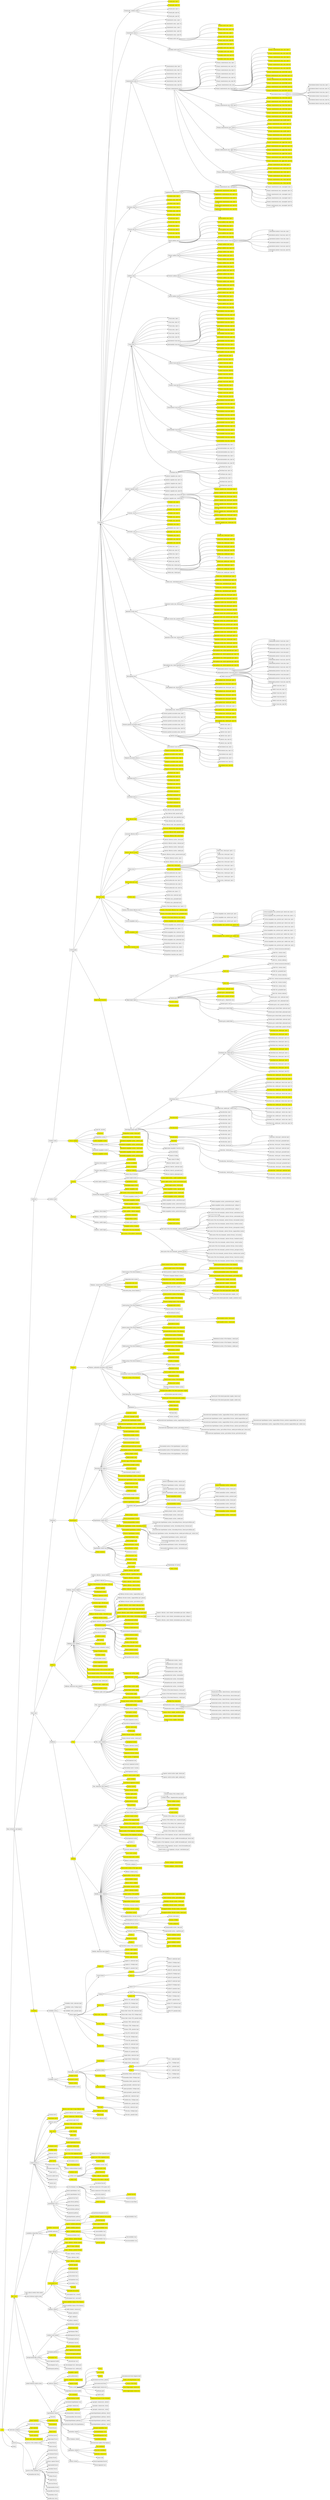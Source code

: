 digraph {
	node [shape=box]
	root [fillcolor=yellow style=filled]
	root -> "Basic cell groups and regions"
	"Basic cell groups and regions" -> Cerebrum
	Cerebrum -> "Cerebral cortex"
	"Cerebral cortex" -> "Cortical plate"
	"Cortical plate" -> Isocortex
	Isocortex -> "Frontal pole, cerebral cortex"
	"Frontal pole, cerebral cortex" -> "Frontal pole, layer 1"
	"Frontal pole, layer 1" [fillcolor=yellow style=filled]
	"Frontal pole, cerebral cortex" -> "Frontal pole, layer 2/3"
	"Frontal pole, layer 2/3" [fillcolor=yellow style=filled]
	"Frontal pole, cerebral cortex" -> "Frontal pole, layer 5"
	"Frontal pole, cerebral cortex" -> "Frontal pole, layer 6a"
	"Frontal pole, cerebral cortex" -> "Frontal pole, layer 6b"
	Isocortex -> "Somatomotor areas"
	"Somatomotor areas" -> "Somatomotor areas, Layer 1"
	"Somatomotor areas" -> "Somatomotor areas, Layer 2/3"
	"Somatomotor areas" -> "Somatomotor areas, Layer 5"
	"Somatomotor areas" -> "Somatomotor areas, Layer 6a"
	"Somatomotor areas" -> "Somatomotor areas, Layer 6b"
	"Somatomotor areas" -> "Primary motor area"
	"Primary motor area" -> "Primary motor area, Layer 1"
	"Primary motor area, Layer 1" [fillcolor=yellow style=filled]
	"Primary motor area" -> "Primary motor area, Layer 2/3"
	"Primary motor area, Layer 2/3" [fillcolor=yellow style=filled]
	"Primary motor area" -> "Primary motor area, Layer 5"
	"Primary motor area, Layer 5" [fillcolor=yellow style=filled]
	"Primary motor area" -> "Primary motor area, Layer 6a"
	"Primary motor area, Layer 6a" [fillcolor=yellow style=filled]
	"Primary motor area" -> "Primary motor area, Layer 6b"
	"Primary motor area, Layer 6b" [fillcolor=yellow style=filled]
	"Somatomotor areas" -> "Secondary motor area"
	"Secondary motor area" -> "Secondary motor area, layer 1"
	"Secondary motor area, layer 1" [fillcolor=yellow style=filled]
	"Secondary motor area" -> "Secondary motor area, layer 2/3"
	"Secondary motor area, layer 2/3" [fillcolor=yellow style=filled]
	"Secondary motor area" -> "Secondary motor area, layer 5"
	"Secondary motor area, layer 5" [fillcolor=yellow style=filled]
	"Secondary motor area" -> "Secondary motor area, layer 6a"
	"Secondary motor area, layer 6a" [fillcolor=yellow style=filled]
	"Secondary motor area" -> "Secondary motor area, layer 6b"
	"Secondary motor area, layer 6b" [fillcolor=yellow style=filled]
	Isocortex -> "Somatosensory areas"
	"Somatosensory areas" -> "Somatosensory areas, layer 1"
	"Somatosensory areas" -> "Somatosensory areas, layer 2/3"
	"Somatosensory areas" -> "Somatosensory areas, layer 4"
	"Somatosensory areas" -> "Somatosensory areas, layer 5"
	"Somatosensory areas" -> "Somatosensory areas, layer 6a"
	"Somatosensory areas" -> "Somatosensory areas, layer 6b"
	"Somatosensory areas" -> "Primary somatosensory area"
	"Primary somatosensory area" -> "Primary somatosensory area, layer 1"
	"Primary somatosensory area" -> "Primary somatosensory area, layer 2/3"
	"Primary somatosensory area" -> "Primary somatosensory area, layer 4"
	"Primary somatosensory area" -> "Primary somatosensory area, layer 5"
	"Primary somatosensory area" -> "Primary somatosensory area, layer 6a"
	"Primary somatosensory area" -> "Primary somatosensory area, layer 6b"
	"Primary somatosensory area" -> "Primary somatosensory area, nose"
	"Primary somatosensory area, nose" -> "Primary somatosensory area, nose, layer 1"
	"Primary somatosensory area, nose, layer 1" [fillcolor=yellow style=filled]
	"Primary somatosensory area, nose" -> "Primary somatosensory area, nose, layer 2/3"
	"Primary somatosensory area, nose, layer 2/3" [fillcolor=yellow style=filled]
	"Primary somatosensory area, nose" -> "Primary somatosensory area, nose, layer 4"
	"Primary somatosensory area, nose, layer 4" [fillcolor=yellow style=filled]
	"Primary somatosensory area, nose" -> "Primary somatosensory area, nose, layer 5"
	"Primary somatosensory area, nose, layer 5" [fillcolor=yellow style=filled]
	"Primary somatosensory area, nose" -> "Primary somatosensory area, nose, layer 6a"
	"Primary somatosensory area, nose, layer 6a" [fillcolor=yellow style=filled]
	"Primary somatosensory area, nose" -> "Primary somatosensory area, nose, layer 6b"
	"Primary somatosensory area, nose, layer 6b" [fillcolor=yellow style=filled]
	"Primary somatosensory area" -> "Primary somatosensory area, barrel field"
	"Primary somatosensory area, barrel field" -> "Primary somatosensory area, barrel field, layer 1"
	"Primary somatosensory area, barrel field, layer 1" [fillcolor=yellow style=filled]
	"Primary somatosensory area, barrel field" -> "Primary somatosensory area, barrel field, layer 2/3"
	"Primary somatosensory area, barrel field, layer 2/3" [fillcolor=yellow style=filled]
	"Primary somatosensory area, barrel field" -> "Primary somatosensory area, barrel field, layer 4"
	"Primary somatosensory area, barrel field, layer 4" [fillcolor=yellow style=filled]
	"Primary somatosensory area, barrel field" -> "Primary somatosensory area, barrel field, layer 5"
	"Primary somatosensory area, barrel field, layer 5" [fillcolor=yellow style=filled]
	"Primary somatosensory area, barrel field" -> "Primary somatosensory area, barrel field, layer 6a"
	"Primary somatosensory area, barrel field, layer 6a" [fillcolor=yellow style=filled]
	"Primary somatosensory area, barrel field" -> "Primary somatosensory area, barrel field, layer 6b"
	"Primary somatosensory area, barrel field, layer 6b" [fillcolor=yellow style=filled]
	"Primary somatosensory area, barrel field" -> "Rostrolateral lateral visual area"
	"Rostrolateral lateral visual area" -> "Rostrolateral lateral visual area, layer 1"
	"Rostrolateral lateral visual area" -> "Rostrolateral lateral visual area, layer 2/3"
	"Rostrolateral lateral visual area" -> "Rostrolateral lateral visual area, layer 4"
	"Rostrolateral lateral visual area" -> "Rostrolateral lateral visual area,layer 5"
	"Rostrolateral lateral visual area" -> "Rostrolateral lateral visual area, layer 6a"
	"Rostrolateral lateral visual area" -> "Rostrolateral lateral visual area, layer 6b"
	"Primary somatosensory area" -> "Primary somatosensory area, lower limb"
	"Primary somatosensory area, lower limb" -> "Primary somatosensory area, lower limb, layer 1"
	"Primary somatosensory area, lower limb, layer 1" [fillcolor=yellow style=filled]
	"Primary somatosensory area, lower limb" -> "Primary somatosensory area, lower limb, layer 2/3"
	"Primary somatosensory area, lower limb, layer 2/3" [fillcolor=yellow style=filled]
	"Primary somatosensory area, lower limb" -> "Primary somatosensory area, lower limb, layer 4"
	"Primary somatosensory area, lower limb, layer 4" [fillcolor=yellow style=filled]
	"Primary somatosensory area, lower limb" -> "Primary somatosensory area, lower limb, layer 5"
	"Primary somatosensory area, lower limb, layer 5" [fillcolor=yellow style=filled]
	"Primary somatosensory area, lower limb" -> "Primary somatosensory area, lower limb, layer 6a"
	"Primary somatosensory area, lower limb, layer 6a" [fillcolor=yellow style=filled]
	"Primary somatosensory area, lower limb" -> "Primary somatosensory area, lower limb, layer 6b"
	"Primary somatosensory area, lower limb, layer 6b" [fillcolor=yellow style=filled]
	"Primary somatosensory area" -> "Primary somatosensory area, mouth"
	"Primary somatosensory area, mouth" -> "Primary somatosensory area, mouth, layer 1"
	"Primary somatosensory area, mouth, layer 1" [fillcolor=yellow style=filled]
	"Primary somatosensory area, mouth" -> "Primary somatosensory area, mouth, layer 2/3"
	"Primary somatosensory area, mouth, layer 2/3" [fillcolor=yellow style=filled]
	"Primary somatosensory area, mouth" -> "Primary somatosensory area, mouth, layer 4"
	"Primary somatosensory area, mouth, layer 4" [fillcolor=yellow style=filled]
	"Primary somatosensory area, mouth" -> "Primary somatosensory area, mouth, layer 5"
	"Primary somatosensory area, mouth, layer 5" [fillcolor=yellow style=filled]
	"Primary somatosensory area, mouth" -> "Primary somatosensory area, mouth, layer 6a"
	"Primary somatosensory area, mouth, layer 6a" [fillcolor=yellow style=filled]
	"Primary somatosensory area, mouth" -> "Primary somatosensory area, mouth, layer 6b"
	"Primary somatosensory area, mouth, layer 6b" [fillcolor=yellow style=filled]
	"Primary somatosensory area" -> "Primary somatosensory area, upper limb"
	"Primary somatosensory area, upper limb" -> "Primary somatosensory area, upper limb, layer 1"
	"Primary somatosensory area, upper limb, layer 1" [fillcolor=yellow style=filled]
	"Primary somatosensory area, upper limb" -> "Primary somatosensory area, upper limb, layer 2/3"
	"Primary somatosensory area, upper limb, layer 2/3" [fillcolor=yellow style=filled]
	"Primary somatosensory area, upper limb" -> "Primary somatosensory area, upper limb, layer 4"
	"Primary somatosensory area, upper limb, layer 4" [fillcolor=yellow style=filled]
	"Primary somatosensory area, upper limb" -> "Primary somatosensory area, upper limb, layer 5"
	"Primary somatosensory area, upper limb, layer 5" [fillcolor=yellow style=filled]
	"Primary somatosensory area, upper limb" -> "Primary somatosensory area, upper limb, layer 6a"
	"Primary somatosensory area, upper limb, layer 6a" [fillcolor=yellow style=filled]
	"Primary somatosensory area, upper limb" -> "Primary somatosensory area, upper limb, layer 6b"
	"Primary somatosensory area, upper limb, layer 6b" [fillcolor=yellow style=filled]
	"Primary somatosensory area" -> "Primary somatosensory area, trunk"
	"Primary somatosensory area, trunk" -> "Primary somatosensory area, trunk, layer 1"
	"Primary somatosensory area, trunk, layer 1" [fillcolor=yellow style=filled]
	"Primary somatosensory area, trunk" -> "Primary somatosensory area, trunk, layer 2/3"
	"Primary somatosensory area, trunk, layer 2/3" [fillcolor=yellow style=filled]
	"Primary somatosensory area, trunk" -> "Primary somatosensory area, trunk, layer 4"
	"Primary somatosensory area, trunk, layer 4" [fillcolor=yellow style=filled]
	"Primary somatosensory area, trunk" -> "Primary somatosensory area, trunk, layer 5"
	"Primary somatosensory area, trunk, layer 5" [fillcolor=yellow style=filled]
	"Primary somatosensory area, trunk" -> "Primary somatosensory area, trunk, layer 6a"
	"Primary somatosensory area, trunk, layer 6a" [fillcolor=yellow style=filled]
	"Primary somatosensory area, trunk" -> "Primary somatosensory area, trunk, layer 6b"
	"Primary somatosensory area, trunk, layer 6b" [fillcolor=yellow style=filled]
	"Primary somatosensory area" -> "Primary somatosensory area, unassigned"
	"Primary somatosensory area, unassigned" -> "Primary somatosensory area, unassigned, layer 1"
	"Primary somatosensory area, unassigned" -> "Primary somatosensory area, unassigned, layer 2/3"
	"Primary somatosensory area, unassigned" -> "Primary somatosensory area, unassigned, layer 4"
	"Primary somatosensory area, unassigned" -> "Primary somatosensory area, unassigned, layer 5"
	"Primary somatosensory area, unassigned" -> "Primary somatosensory area, unassigned, layer 6a"
	"Primary somatosensory area, unassigned" -> "Primary somatosensory area, unassigned, layer 6b"
	"Somatosensory areas" -> "Supplemental somatosensory area"
	"Supplemental somatosensory area" -> "Supplemental somatosensory area, layer 1"
	"Supplemental somatosensory area, layer 1" [fillcolor=yellow style=filled]
	"Supplemental somatosensory area" -> "Supplemental somatosensory area, layer 2/3"
	"Supplemental somatosensory area, layer 2/3" [fillcolor=yellow style=filled]
	"Supplemental somatosensory area" -> "Supplemental somatosensory area, layer 4"
	"Supplemental somatosensory area, layer 4" [fillcolor=yellow style=filled]
	"Supplemental somatosensory area" -> "Supplemental somatosensory area, layer 5"
	"Supplemental somatosensory area, layer 5" [fillcolor=yellow style=filled]
	"Supplemental somatosensory area" -> "Supplemental somatosensory area, layer 6a"
	"Supplemental somatosensory area, layer 6a" [fillcolor=yellow style=filled]
	"Supplemental somatosensory area" -> "Supplemental somatosensory area, layer 6b"
	"Supplemental somatosensory area, layer 6b" [fillcolor=yellow style=filled]
	Isocortex -> "Gustatory areas"
	"Gustatory areas" -> "Gustatory areas, layer 1"
	"Gustatory areas, layer 1" [fillcolor=yellow style=filled]
	"Gustatory areas" -> "Gustatory areas, layer 2/3"
	"Gustatory areas, layer 2/3" [fillcolor=yellow style=filled]
	"Gustatory areas" -> "Gustatory areas, layer 4"
	"Gustatory areas, layer 4" [fillcolor=yellow style=filled]
	"Gustatory areas" -> "Gustatory areas, layer 5"
	"Gustatory areas, layer 5" [fillcolor=yellow style=filled]
	"Gustatory areas" -> "Gustatory areas, layer 6a"
	"Gustatory areas, layer 6a" [fillcolor=yellow style=filled]
	"Gustatory areas" -> "Gustatory areas, layer 6b"
	"Gustatory areas, layer 6b" [fillcolor=yellow style=filled]
	Isocortex -> "Visceral area"
	"Visceral area" -> "Visceral area, layer 1"
	"Visceral area, layer 1" [fillcolor=yellow style=filled]
	"Visceral area" -> "Visceral area, layer 2/3"
	"Visceral area, layer 2/3" [fillcolor=yellow style=filled]
	"Visceral area" -> "Visceral area, layer 4"
	"Visceral area, layer 4" [fillcolor=yellow style=filled]
	"Visceral area" -> "Visceral area, layer 5"
	"Visceral area, layer 5" [fillcolor=yellow style=filled]
	"Visceral area" -> "Visceral area, layer 6a"
	"Visceral area, layer 6a" [fillcolor=yellow style=filled]
	"Visceral area" -> "Visceral area, layer 6b"
	"Visceral area, layer 6b" [fillcolor=yellow style=filled]
	Isocortex -> "Auditory areas"
	"Auditory areas" -> "Dorsal auditory area"
	"Dorsal auditory area" -> "Dorsal auditory area, layer 1"
	"Dorsal auditory area, layer 1" [fillcolor=yellow style=filled]
	"Dorsal auditory area" -> "Dorsal auditory area, layer 2/3"
	"Dorsal auditory area, layer 2/3" [fillcolor=yellow style=filled]
	"Dorsal auditory area" -> "Dorsal auditory area, layer 4"
	"Dorsal auditory area, layer 4" [fillcolor=yellow style=filled]
	"Dorsal auditory area" -> "Dorsal auditory area, layer 5"
	"Dorsal auditory area, layer 5" [fillcolor=yellow style=filled]
	"Dorsal auditory area" -> "Dorsal auditory area, layer 6a"
	"Dorsal auditory area, layer 6a" [fillcolor=yellow style=filled]
	"Dorsal auditory area" -> "Dorsal auditory area, layer 6b"
	"Dorsal auditory area, layer 6b" [fillcolor=yellow style=filled]
	"Dorsal auditory area" -> "Laterolateral anterior visual area"
	"Laterolateral anterior visual area" -> "Laterolateral anterior visual area, layer 1"
	"Laterolateral anterior visual area" -> "Laterolateral anterior visual area, layer 2/3"
	"Laterolateral anterior visual area" -> "Laterolateral anterior visual area, layer 4"
	"Laterolateral anterior visual area" -> "Laterolateral anterior visual area,layer 5"
	"Laterolateral anterior visual area" -> "Laterolateral anterior visual area, layer 6a"
	"Laterolateral anterior visual area" -> "Laterolateral anterior visual area, layer 6b"
	"Auditory areas" -> "Primary auditory area"
	"Primary auditory area" -> "Primary auditory area, layer 1"
	"Primary auditory area, layer 1" [fillcolor=yellow style=filled]
	"Primary auditory area" -> "Primary auditory area, layer 2/3"
	"Primary auditory area, layer 2/3" [fillcolor=yellow style=filled]
	"Primary auditory area" -> "Primary auditory area, layer 4"
	"Primary auditory area, layer 4" [fillcolor=yellow style=filled]
	"Primary auditory area" -> "Primary auditory area, layer 5"
	"Primary auditory area, layer 5" [fillcolor=yellow style=filled]
	"Primary auditory area" -> "Primary auditory area, layer 6a"
	"Primary auditory area, layer 6a" [fillcolor=yellow style=filled]
	"Primary auditory area" -> "Primary auditory area, layer 6b"
	"Primary auditory area, layer 6b" [fillcolor=yellow style=filled]
	"Auditory areas" -> "Posterior auditory area"
	"Posterior auditory area" -> "Posterior auditory area, layer 1"
	"Posterior auditory area, layer 1" [fillcolor=yellow style=filled]
	"Posterior auditory area" -> "Posterior auditory area, layer 2/3"
	"Posterior auditory area, layer 2/3" [fillcolor=yellow style=filled]
	"Posterior auditory area" -> "Posterior auditory area, layer 4"
	"Posterior auditory area, layer 4" [fillcolor=yellow style=filled]
	"Posterior auditory area" -> "Posterior auditory area, layer 5"
	"Posterior auditory area, layer 5" [fillcolor=yellow style=filled]
	"Posterior auditory area" -> "Posterior auditory area, layer 6a"
	"Posterior auditory area, layer 6a" [fillcolor=yellow style=filled]
	"Posterior auditory area" -> "Posterior auditory area, layer 6b"
	"Posterior auditory area, layer 6b" [fillcolor=yellow style=filled]
	"Auditory areas" -> "Ventral auditory area"
	"Ventral auditory area" -> "Ventral auditory area, layer 1"
	"Ventral auditory area, layer 1" [fillcolor=yellow style=filled]
	"Ventral auditory area" -> "Ventral auditory area, layer 2/3"
	"Ventral auditory area, layer 2/3" [fillcolor=yellow style=filled]
	"Ventral auditory area" -> "Ventral auditory area, layer 4"
	"Ventral auditory area, layer 4" [fillcolor=yellow style=filled]
	"Ventral auditory area" -> "Ventral auditory area, layer 5"
	"Ventral auditory area, layer 5" [fillcolor=yellow style=filled]
	"Ventral auditory area" -> "Ventral auditory area, layer 6a"
	"Ventral auditory area, layer 6a" [fillcolor=yellow style=filled]
	"Ventral auditory area" -> "Ventral auditory area, layer 6b"
	"Ventral auditory area, layer 6b" [fillcolor=yellow style=filled]
	Isocortex -> "Visual areas"
	"Visual areas" -> "Visual areas, layer 1"
	"Visual areas" -> "Visual areas, layer 2/3"
	"Visual areas" -> "Visual areas, layer 4"
	"Visual areas" -> "Visual areas, layer 5"
	"Visual areas" -> "Visual areas, layer 6a"
	"Visual areas" -> "Visual areas, layer 6b"
	"Visual areas" -> "Anterolateral visual area"
	"Anterolateral visual area" -> "Anterolateral visual area, layer 1"
	"Anterolateral visual area, layer 1" [fillcolor=yellow style=filled]
	"Anterolateral visual area" -> "Anterolateral visual area, layer 2/3"
	"Anterolateral visual area, layer 2/3" [fillcolor=yellow style=filled]
	"Anterolateral visual area" -> "Anterolateral visual area, layer 4"
	"Anterolateral visual area, layer 4" [fillcolor=yellow style=filled]
	"Anterolateral visual area" -> "Anterolateral visual area, layer 5"
	"Anterolateral visual area, layer 5" [fillcolor=yellow style=filled]
	"Anterolateral visual area" -> "Anterolateral visual area, layer 6a"
	"Anterolateral visual area, layer 6a" [fillcolor=yellow style=filled]
	"Anterolateral visual area" -> "Anterolateral visual area, layer 6b"
	"Anterolateral visual area, layer 6b" [fillcolor=yellow style=filled]
	"Visual areas" -> "Anteromedial visual area"
	"Anteromedial visual area" -> "Anteromedial visual area, layer 1"
	"Anteromedial visual area, layer 1" [fillcolor=yellow style=filled]
	"Anteromedial visual area" -> "Anteromedial visual area, layer 2/3"
	"Anteromedial visual area, layer 2/3" [fillcolor=yellow style=filled]
	"Anteromedial visual area" -> "Anteromedial visual area, layer 4"
	"Anteromedial visual area, layer 4" [fillcolor=yellow style=filled]
	"Anteromedial visual area" -> "Anteromedial visual area, layer 5"
	"Anteromedial visual area, layer 5" [fillcolor=yellow style=filled]
	"Anteromedial visual area" -> "Anteromedial visual area, layer 6a"
	"Anteromedial visual area, layer 6a" [fillcolor=yellow style=filled]
	"Anteromedial visual area" -> "Anteromedial visual area, layer 6b"
	"Anteromedial visual area, layer 6b" [fillcolor=yellow style=filled]
	"Visual areas" -> "Lateral visual area"
	"Lateral visual area" -> "Lateral visual area, layer 1"
	"Lateral visual area, layer 1" [fillcolor=yellow style=filled]
	"Lateral visual area" -> "Lateral visual area, layer 2/3"
	"Lateral visual area, layer 2/3" [fillcolor=yellow style=filled]
	"Lateral visual area" -> "Lateral visual area, layer 4"
	"Lateral visual area, layer 4" [fillcolor=yellow style=filled]
	"Lateral visual area" -> "Lateral visual area, layer 5"
	"Lateral visual area, layer 5" [fillcolor=yellow style=filled]
	"Lateral visual area" -> "Lateral visual area, layer 6a"
	"Lateral visual area, layer 6a" [fillcolor=yellow style=filled]
	"Lateral visual area" -> "Lateral visual area, layer 6b"
	"Lateral visual area, layer 6b" [fillcolor=yellow style=filled]
	"Visual areas" -> "Primary visual area"
	"Primary visual area" -> "Primary visual area, layer 1"
	"Primary visual area, layer 1" [fillcolor=yellow style=filled]
	"Primary visual area" -> "Primary visual area, layer 2/3"
	"Primary visual area, layer 2/3" [fillcolor=yellow style=filled]
	"Primary visual area" -> "Primary visual area, layer 4"
	"Primary visual area, layer 4" [fillcolor=yellow style=filled]
	"Primary visual area" -> "Primary visual area, layer 5"
	"Primary visual area, layer 5" [fillcolor=yellow style=filled]
	"Primary visual area" -> "Primary visual area, layer 6a"
	"Primary visual area, layer 6a" [fillcolor=yellow style=filled]
	"Primary visual area" -> "Primary visual area, layer 6b"
	"Primary visual area, layer 6b" [fillcolor=yellow style=filled]
	"Visual areas" -> "Posterolateral visual area"
	"Posterolateral visual area" -> "Posterolateral visual area, layer 1"
	"Posterolateral visual area, layer 1" [fillcolor=yellow style=filled]
	"Posterolateral visual area" -> "Posterolateral visual area, layer 2/3"
	"Posterolateral visual area, layer 2/3" [fillcolor=yellow style=filled]
	"Posterolateral visual area" -> "Posterolateral visual area, layer 4"
	"Posterolateral visual area, layer 4" [fillcolor=yellow style=filled]
	"Posterolateral visual area" -> "Posterolateral visual area, layer 5"
	"Posterolateral visual area, layer 5" [fillcolor=yellow style=filled]
	"Posterolateral visual area" -> "Posterolateral visual area, layer 6a"
	"Posterolateral visual area, layer 6a" [fillcolor=yellow style=filled]
	"Posterolateral visual area" -> "Posterolateral visual area, layer 6b"
	"Posterolateral visual area, layer 6b" [fillcolor=yellow style=filled]
	"Visual areas" -> "posteromedial visual area"
	"posteromedial visual area" -> "posteromedial visual area, layer 1"
	"posteromedial visual area, layer 1" [fillcolor=yellow style=filled]
	"posteromedial visual area" -> "posteromedial visual area, layer 2/3"
	"posteromedial visual area, layer 2/3" [fillcolor=yellow style=filled]
	"posteromedial visual area" -> "posteromedial visual area, layer 4"
	"posteromedial visual area, layer 4" [fillcolor=yellow style=filled]
	"posteromedial visual area" -> "posteromedial visual area, layer 5"
	"posteromedial visual area, layer 5" [fillcolor=yellow style=filled]
	"posteromedial visual area" -> "posteromedial visual area, layer 6a"
	"posteromedial visual area, layer 6a" [fillcolor=yellow style=filled]
	"posteromedial visual area" -> "posteromedial visual area, layer 6b"
	"posteromedial visual area, layer 6b" [fillcolor=yellow style=filled]
	"Visual areas" -> "Laterointermediate area"
	"Laterointermediate area" -> "Laterointermediate area, layer 1"
	"Laterointermediate area" -> "Laterointermediate area, layer 2/3"
	"Laterointermediate area" -> "Laterointermediate area, layer 4"
	"Laterointermediate area" -> "Laterointermediate area, layer 5"
	"Laterointermediate area" -> "Laterointermediate area, layer 6a"
	"Laterointermediate area" -> "Laterointermediate area, layer 6b"
	"Visual areas" -> "Postrhinal area"
	"Postrhinal area" -> "Postrhinal area, layer 1"
	"Postrhinal area" -> "Postrhinal area, layer 2/3"
	"Postrhinal area" -> "Postrhinal area, layer 4"
	"Postrhinal area" -> "Postrhinal area, layer 5"
	"Postrhinal area" -> "Postrhinal area, layer 6a"
	"Postrhinal area" -> "Postrhinal area, layer 6b"
	Isocortex -> "Anterior cingulate area"
	"Anterior cingulate area" -> "Anterior cingulate area, layer 1"
	"Anterior cingulate area" -> "Anterior cingulate area, layer 2/3"
	"Anterior cingulate area" -> "Anterior cingulate area, layer 5"
	"Anterior cingulate area" -> "Anterior cingulate area, layer 6a"
	"Anterior cingulate area" -> "Anterior cingulate area, layer 6b"
	"Anterior cingulate area" -> "Anterior cingulate area, dorsal part"
	"Anterior cingulate area, dorsal part" -> "Anterior cingulate area, dorsal part, layer 1"
	"Anterior cingulate area, dorsal part, layer 1" [fillcolor=yellow style=filled]
	"Anterior cingulate area, dorsal part" -> "Anterior cingulate area, dorsal part, layer 2/3"
	"Anterior cingulate area, dorsal part, layer 2/3" [fillcolor=yellow style=filled]
	"Anterior cingulate area, dorsal part" -> "Anterior cingulate area, dorsal part, layer 5"
	"Anterior cingulate area, dorsal part, layer 5" [fillcolor=yellow style=filled]
	"Anterior cingulate area, dorsal part" -> "Anterior cingulate area, dorsal part, layer 6a"
	"Anterior cingulate area, dorsal part, layer 6a" [fillcolor=yellow style=filled]
	"Anterior cingulate area, dorsal part" -> "Anterior cingulate area, dorsal part, layer 6b"
	"Anterior cingulate area, dorsal part, layer 6b" [fillcolor=yellow style=filled]
	"Anterior cingulate area" -> "Anterior cingulate area, ventral part"
	"Anterior cingulate area, ventral part" -> "Anterior cingulate area, ventral part, layer 1"
	"Anterior cingulate area, ventral part, layer 1" [fillcolor=yellow style=filled]
	"Anterior cingulate area, ventral part" -> "Anterior cingulate area, ventral part, layer 2/3"
	"Anterior cingulate area, ventral part, layer 2/3" [fillcolor=yellow style=filled]
	"Anterior cingulate area, ventral part" -> "Anterior cingulate area, ventral part, layer 5"
	"Anterior cingulate area, ventral part, layer 5" [fillcolor=yellow style=filled]
	"Anterior cingulate area, ventral part" -> "Anterior cingulate area, ventral part, 6a"
	"Anterior cingulate area, ventral part, 6a" [fillcolor=yellow style=filled]
	"Anterior cingulate area, ventral part" -> "Anterior cingulate area, ventral part, 6b"
	"Anterior cingulate area, ventral part, 6b" [fillcolor=yellow style=filled]
	Isocortex -> "Prelimbic area"
	"Prelimbic area" -> "Prelimbic area, layer 1"
	"Prelimbic area, layer 1" [fillcolor=yellow style=filled]
	"Prelimbic area" -> "Prelimbic area, layer 2"
	"Prelimbic area" -> "Prelimbic area, layer 2/3"
	"Prelimbic area, layer 2/3" [fillcolor=yellow style=filled]
	"Prelimbic area" -> "Prelimbic area, layer 5"
	"Prelimbic area, layer 5" [fillcolor=yellow style=filled]
	"Prelimbic area" -> "Prelimbic area, layer 6a"
	"Prelimbic area, layer 6a" [fillcolor=yellow style=filled]
	"Prelimbic area" -> "Prelimbic area, layer 6b"
	"Prelimbic area, layer 6b" [fillcolor=yellow style=filled]
	Isocortex -> "Infralimbic area"
	"Infralimbic area" -> "Infralimbic area, layer 1"
	"Infralimbic area, layer 1" [fillcolor=yellow style=filled]
	"Infralimbic area" -> "Infralimbic area, layer 2"
	"Infralimbic area" -> "Infralimbic area, layer 2/3"
	"Infralimbic area, layer 2/3" [fillcolor=yellow style=filled]
	"Infralimbic area" -> "Infralimbic area, layer 5"
	"Infralimbic area, layer 5" [fillcolor=yellow style=filled]
	"Infralimbic area" -> "Infralimbic area, layer 6a"
	"Infralimbic area, layer 6a" [fillcolor=yellow style=filled]
	"Infralimbic area" -> "Infralimbic area, layer 6b"
	"Infralimbic area, layer 6b" [fillcolor=yellow style=filled]
	Isocortex -> "Orbital area"
	"Orbital area" -> "Orbital area, layer 1"
	"Orbital area" -> "Orbital area, layer 2/3"
	"Orbital area" -> "Orbital area, layer 5"
	"Orbital area" -> "Orbital area, layer 6a"
	"Orbital area" -> "Orbital area, layer 6b"
	"Orbital area" -> "Orbital area, lateral part"
	"Orbital area, lateral part" -> "Orbital area, lateral part, layer 1"
	"Orbital area, lateral part, layer 1" [fillcolor=yellow style=filled]
	"Orbital area, lateral part" -> "Orbital area, lateral part, layer 2/3"
	"Orbital area, lateral part, layer 2/3" [fillcolor=yellow style=filled]
	"Orbital area, lateral part" -> "Orbital area, lateral part, layer 5"
	"Orbital area, lateral part, layer 5" [fillcolor=yellow style=filled]
	"Orbital area, lateral part" -> "Orbital area, lateral part, layer 6a"
	"Orbital area, lateral part, layer 6a" [fillcolor=yellow style=filled]
	"Orbital area, lateral part" -> "Orbital area, lateral part, layer 6b"
	"Orbital area, lateral part, layer 6b" [fillcolor=yellow style=filled]
	"Orbital area" -> "Orbital area, medial part"
	"Orbital area, medial part" -> "Orbital area, medial part, layer 1"
	"Orbital area, medial part, layer 1" [fillcolor=yellow style=filled]
	"Orbital area, medial part" -> "Orbital area, medial part, layer 2"
	"Orbital area, medial part" -> "Orbital area, medial part, layer 2/3"
	"Orbital area, medial part, layer 2/3" [fillcolor=yellow style=filled]
	"Orbital area, medial part" -> "Orbital area, medial part, layer 5"
	"Orbital area, medial part, layer 5" [fillcolor=yellow style=filled]
	"Orbital area, medial part" -> "Orbital area, medial part, layer 6a"
	"Orbital area, medial part, layer 6a" [fillcolor=yellow style=filled]
	"Orbital area, medial part" -> "Orbital area, medial part, layer 6b"
	"Orbital area" -> "Orbital area, ventral part"
	"Orbital area" -> "Orbital area, ventrolateral part"
	"Orbital area, ventrolateral part" -> "Orbital area, ventrolateral part, layer 1"
	"Orbital area, ventrolateral part, layer 1" [fillcolor=yellow style=filled]
	"Orbital area, ventrolateral part" -> "Orbital area, ventrolateral part, layer 2/3"
	"Orbital area, ventrolateral part, layer 2/3" [fillcolor=yellow style=filled]
	"Orbital area, ventrolateral part" -> "Orbital area, ventrolateral part, layer 5"
	"Orbital area, ventrolateral part, layer 5" [fillcolor=yellow style=filled]
	"Orbital area, ventrolateral part" -> "Orbital area, ventrolateral part, layer 6a"
	"Orbital area, ventrolateral part, layer 6a" [fillcolor=yellow style=filled]
	"Orbital area, ventrolateral part" -> "Orbital area, ventrolateral part, layer 6b"
	"Orbital area, ventrolateral part, layer 6b" [fillcolor=yellow style=filled]
	Isocortex -> "Agranular insular area"
	"Agranular insular area" -> "Agranular insular area, dorsal part"
	"Agranular insular area, dorsal part" -> "Agranular insular area, dorsal part, layer 1"
	"Agranular insular area, dorsal part, layer 1" [fillcolor=yellow style=filled]
	"Agranular insular area, dorsal part" -> "Agranular insular area, dorsal part, layer 2/3"
	"Agranular insular area, dorsal part, layer 2/3" [fillcolor=yellow style=filled]
	"Agranular insular area, dorsal part" -> "Agranular insular area, dorsal part, layer 5"
	"Agranular insular area, dorsal part, layer 5" [fillcolor=yellow style=filled]
	"Agranular insular area, dorsal part" -> "Agranular insular area, dorsal part, layer 6a"
	"Agranular insular area, dorsal part, layer 6a" [fillcolor=yellow style=filled]
	"Agranular insular area, dorsal part" -> "Agranular insular area, dorsal part, layer 6b"
	"Agranular insular area, dorsal part, layer 6b" [fillcolor=yellow style=filled]
	"Agranular insular area" -> "Agranular insular area, posterior part"
	"Agranular insular area, posterior part" -> "Agranular insular area, posterior part, layer 1"
	"Agranular insular area, posterior part, layer 1" [fillcolor=yellow style=filled]
	"Agranular insular area, posterior part" -> "Agranular insular area, posterior part, layer 2/3"
	"Agranular insular area, posterior part, layer 2/3" [fillcolor=yellow style=filled]
	"Agranular insular area, posterior part" -> "Agranular insular area, posterior part, layer 5"
	"Agranular insular area, posterior part, layer 5" [fillcolor=yellow style=filled]
	"Agranular insular area, posterior part" -> "Agranular insular area, posterior part, layer 6a"
	"Agranular insular area, posterior part, layer 6a" [fillcolor=yellow style=filled]
	"Agranular insular area, posterior part" -> "Agranular insular area, posterior part, layer 6b"
	"Agranular insular area, posterior part, layer 6b" [fillcolor=yellow style=filled]
	"Agranular insular area" -> "Agranular insular area, ventral part"
	"Agranular insular area, ventral part" -> "Agranular insular area, ventral part, layer 1"
	"Agranular insular area, ventral part, layer 1" [fillcolor=yellow style=filled]
	"Agranular insular area, ventral part" -> "Agranular insular area, ventral part, layer 2/3"
	"Agranular insular area, ventral part, layer 2/3" [fillcolor=yellow style=filled]
	"Agranular insular area, ventral part" -> "Agranular insular area, ventral part, layer 5"
	"Agranular insular area, ventral part, layer 5" [fillcolor=yellow style=filled]
	"Agranular insular area, ventral part" -> "Agranular insular area, ventral part, layer 6a"
	"Agranular insular area, ventral part, layer 6a" [fillcolor=yellow style=filled]
	"Agranular insular area, ventral part" -> "Agranular insular area, ventral part, layer 6b"
	"Agranular insular area, ventral part, layer 6b" [fillcolor=yellow style=filled]
	Isocortex -> "Retrosplenial area"
	"Retrosplenial area" -> "Retrosplenial area, lateral agranular part"
	"Retrosplenial area, lateral agranular part" -> "Retrosplenial area, lateral agranular part, layer 1"
	"Retrosplenial area, lateral agranular part, layer 1" [fillcolor=yellow style=filled]
	"Retrosplenial area, lateral agranular part" -> "Retrosplenial area, lateral agranular part, layer 2/3"
	"Retrosplenial area, lateral agranular part, layer 2/3" [fillcolor=yellow style=filled]
	"Retrosplenial area, lateral agranular part" -> "Retrosplenial area, lateral agranular part, layer 5"
	"Retrosplenial area, lateral agranular part, layer 5" [fillcolor=yellow style=filled]
	"Retrosplenial area, lateral agranular part" -> "Retrosplenial area, lateral agranular part, layer 6a"
	"Retrosplenial area, lateral agranular part, layer 6a" [fillcolor=yellow style=filled]
	"Retrosplenial area, lateral agranular part" -> "Retrosplenial area, lateral agranular part, layer 6b"
	"Retrosplenial area, lateral agranular part, layer 6b" [fillcolor=yellow style=filled]
	"Retrosplenial area, lateral agranular part" -> "Mediomedial anterior visual area"
	"Mediomedial anterior visual area" -> "Mediomedial anterior visual area, layer 1"
	"Mediomedial anterior visual area" -> "Mediomedial anterior visual area, layer 2/3"
	"Mediomedial anterior visual area" -> "Mediomedial anterior visual area, layer 4"
	"Mediomedial anterior visual area" -> "Mediomedial anterior visual area,layer 5"
	"Mediomedial anterior visual area" -> "Mediomedial anterior visual area, layer 6a"
	"Mediomedial anterior visual area" -> "Mediomedial anterior visual area, layer 6b"
	"Retrosplenial area, lateral agranular part" -> "Mediomedial posterior visual area"
	"Mediomedial posterior visual area" -> "Mediomedial posterior visual area, layer 1"
	"Mediomedial posterior visual area" -> "Mediomedial posterior visual area, layer 2/3"
	"Mediomedial posterior visual area" -> "Mediomedial posterior visual area, layer 4"
	"Mediomedial posterior visual area" -> "Mediomedial posterior visual area,layer 5"
	"Mediomedial posterior visual area" -> "Mediomedial posterior visual area, layer 6a"
	"Mediomedial posterior visual area" -> "Mediomedial posterior visual area, layer 6b"
	"Retrosplenial area, lateral agranular part" -> "Medial visual area"
	"Medial visual area" -> "Medial visual area, layer 1"
	"Medial visual area" -> "Medial visual area, layer 2/3"
	"Medial visual area" -> "Medial visual area, layer 4"
	"Medial visual area" -> "Medial visual area,layer 5"
	"Medial visual area" -> "Medial visual area, layer 6a"
	"Medial visual area" -> "Medial visual area, layer 6b"
	"Retrosplenial area" -> "Retrosplenial area, dorsal part"
	"Retrosplenial area, dorsal part" -> "Retrosplenial area, dorsal part, layer 1"
	"Retrosplenial area, dorsal part, layer 1" [fillcolor=yellow style=filled]
	"Retrosplenial area, dorsal part" -> "Retrosplenial area, dorsal part, layer 2/3"
	"Retrosplenial area, dorsal part, layer 2/3" [fillcolor=yellow style=filled]
	"Retrosplenial area, dorsal part" -> "Retrosplenial area, dorsal part, layer 4"
	"Retrosplenial area, dorsal part" -> "Retrosplenial area, dorsal part, layer 5"
	"Retrosplenial area, dorsal part, layer 5" [fillcolor=yellow style=filled]
	"Retrosplenial area, dorsal part" -> "Retrosplenial area, dorsal part, layer 6a"
	"Retrosplenial area, dorsal part, layer 6a" [fillcolor=yellow style=filled]
	"Retrosplenial area, dorsal part" -> "Retrosplenial area, dorsal part, layer 6b"
	"Retrosplenial area, dorsal part, layer 6b" [fillcolor=yellow style=filled]
	"Retrosplenial area" -> "Retrosplenial area, ventral part"
	"Retrosplenial area, ventral part" -> "Retrosplenial area, ventral part, layer 1"
	"Retrosplenial area, ventral part, layer 1" [fillcolor=yellow style=filled]
	"Retrosplenial area, ventral part" -> "Retrosplenial area, ventral part, layer 2"
	"Retrosplenial area, ventral part" -> "Retrosplenial area, ventral part, layer 2/3"
	"Retrosplenial area, ventral part, layer 2/3" [fillcolor=yellow style=filled]
	"Retrosplenial area, ventral part" -> "Retrosplenial area, ventral part, layer 5"
	"Retrosplenial area, ventral part, layer 5" [fillcolor=yellow style=filled]
	"Retrosplenial area, ventral part" -> "Retrosplenial area, ventral part, layer 6a"
	"Retrosplenial area, ventral part, layer 6a" [fillcolor=yellow style=filled]
	"Retrosplenial area, ventral part" -> "Retrosplenial area, ventral part, layer 6b"
	"Retrosplenial area, ventral part, layer 6b" [fillcolor=yellow style=filled]
	Isocortex -> "Posterior parietal association areas"
	"Posterior parietal association areas" -> "Posterior parietal association areas, layer 1"
	"Posterior parietal association areas" -> "Posterior parietal association areas, layer 2/3"
	"Posterior parietal association areas" -> "Posterior parietal association areas, layer 4"
	"Posterior parietal association areas" -> "Posterior parietal association areas, layer 5"
	"Posterior parietal association areas" -> "Posterior parietal association areas, layer 6a"
	"Posterior parietal association areas" -> "Posterior parietal association areas, layer 6b"
	"Posterior parietal association areas" -> "Anterior area"
	"Anterior area" -> "Anterior area, layer 1"
	"Anterior area" -> "Anterior area, layer 2/3"
	"Anterior area" -> "Anterior area, layer 4"
	"Anterior area" -> "Anterior area, layer 5"
	"Anterior area" -> "Anterior area, layer 6a"
	"Anterior area" -> "Anterior area, layer 6b"
	"Posterior parietal association areas" -> "Rostrolateral visual area"
	"Rostrolateral visual area" -> "Rostrolateral area, layer 1"
	"Rostrolateral visual area" -> "Rostrolateral area, layer 2/3"
	"Rostrolateral visual area" -> "Rostrolateral area, layer 4"
	"Rostrolateral visual area" -> "Rostrolateral area, layer 5"
	"Rostrolateral visual area" -> "Rostrolateral area, layer 6a"
	"Rostrolateral visual area" -> "Rostrolateral area, layer 6b"
	"Rostrolateral area, layer 6b" [fillcolor=yellow style=filled]
	Isocortex -> "Temporal association areas"
	"Temporal association areas" -> "Temporal association areas, layer 1"
	"Temporal association areas, layer 1" [fillcolor=yellow style=filled]
	"Temporal association areas" -> "Temporal association areas, layer 2/3"
	"Temporal association areas, layer 2/3" [fillcolor=yellow style=filled]
	"Temporal association areas" -> "Temporal association areas, layer 4"
	"Temporal association areas, layer 4" [fillcolor=yellow style=filled]
	"Temporal association areas" -> "Temporal association areas, layer 5"
	"Temporal association areas, layer 5" [fillcolor=yellow style=filled]
	"Temporal association areas" -> "Temporal association areas, layer 6a"
	"Temporal association areas, layer 6a" [fillcolor=yellow style=filled]
	"Temporal association areas" -> "Temporal association areas, layer 6b"
	"Temporal association areas, layer 6b" [fillcolor=yellow style=filled]
	Isocortex -> "Perirhinal area"
	"Perirhinal area" -> "Perirhinal area, layer 1"
	"Perirhinal area, layer 1" [fillcolor=yellow style=filled]
	"Perirhinal area" -> "Perirhinal area, layer 2/3"
	"Perirhinal area, layer 2/3" [fillcolor=yellow style=filled]
	"Perirhinal area" -> "Perirhinal area, layer 5"
	"Perirhinal area, layer 5" [fillcolor=yellow style=filled]
	"Perirhinal area" -> "Perirhinal area, layer 6a"
	"Perirhinal area, layer 6a" [fillcolor=yellow style=filled]
	"Perirhinal area" -> "Perirhinal area, layer 6b"
	"Perirhinal area, layer 6b" [fillcolor=yellow style=filled]
	Isocortex -> "Ectorhinal area"
	"Ectorhinal area" -> "Ectorhinal area/Layer 1"
	"Ectorhinal area/Layer 1" [fillcolor=yellow style=filled]
	"Ectorhinal area" -> "Ectorhinal area/Layer 2/3"
	"Ectorhinal area/Layer 2/3" [fillcolor=yellow style=filled]
	"Ectorhinal area" -> "Ectorhinal area/Layer 5"
	"Ectorhinal area/Layer 5" [fillcolor=yellow style=filled]
	"Ectorhinal area" -> "Ectorhinal area/Layer 6a"
	"Ectorhinal area/Layer 6a" [fillcolor=yellow style=filled]
	"Ectorhinal area" -> "Ectorhinal area/Layer 6b"
	"Ectorhinal area/Layer 6b" [fillcolor=yellow style=filled]
	"Cortical plate" -> "Olfactory areas"
	"Olfactory areas" [fillcolor=yellow style=filled]
	"Olfactory areas" -> "Main olfactory bulb"
	"Main olfactory bulb" [fillcolor=yellow style=filled]
	"Main olfactory bulb" -> "Main olfactory bulb, glomerular layer"
	"Main olfactory bulb" -> "Main olfactory bulb, granule layer"
	"Main olfactory bulb" -> "Main olfactory bulb, inner plexiform layer"
	"Main olfactory bulb" -> "Main olfactory bulb, mitral layer"
	"Main olfactory bulb" -> "Main olfactory bulb, outer plexiform layer"
	"Olfactory areas" -> "Accessory olfactory bulb"
	"Accessory olfactory bulb" -> "Accessory olfactory bulb, glomerular layer"
	"Accessory olfactory bulb, glomerular layer" [fillcolor=yellow style=filled]
	"Accessory olfactory bulb" -> "Accessory olfactory bulb, granular layer"
	"Accessory olfactory bulb, granular layer" [fillcolor=yellow style=filled]
	"Accessory olfactory bulb" -> "Accessory olfactory bulb, mitral layer"
	"Accessory olfactory bulb, mitral layer" [fillcolor=yellow style=filled]
	"Olfactory areas" -> "Anterior olfactory nucleus"
	"Anterior olfactory nucleus" [fillcolor=yellow style=filled]
	"Anterior olfactory nucleus" -> "Anterior olfactory nucleus, dorsal part"
	"Anterior olfactory nucleus" -> "Anterior olfactory nucleus, external part"
	"Anterior olfactory nucleus" -> "Anterior olfactory nucleus, lateral part"
	"Anterior olfactory nucleus" -> "Anterior olfactory nucleus, medial part"
	"Anterior olfactory nucleus" -> "Anterior olfactory nucleus, posteroventral part"
	"Anterior olfactory nucleus" -> "Anterior olfactory nucleus, layer 1"
	"Anterior olfactory nucleus" -> "Anterior olfactory nucleus, layer 2"
	"Olfactory areas" -> "Taenia tecta"
	"Taenia tecta" -> "Taenia tecta, dorsal part"
	"Taenia tecta, dorsal part" [fillcolor=yellow style=filled]
	"Taenia tecta, dorsal part" -> "Taenia tecta, dorsal part, layers 1-4"
	"Taenia tecta, dorsal part" -> "Taenia tecta, dorsal part, layer 1"
	"Taenia tecta, dorsal part" -> "Taenia tecta, dorsal part, layer 2"
	"Taenia tecta, dorsal part" -> "Taenia tecta, dorsal part, layer 3"
	"Taenia tecta, dorsal part" -> "Taenia tecta, dorsal part, layer 4"
	"Taenia tecta" -> "Taenia tecta, ventral part"
	"Taenia tecta, ventral part" [fillcolor=yellow style=filled]
	"Taenia tecta, ventral part" -> "Taenia tecta, ventral part, layers 1-3"
	"Taenia tecta, ventral part" -> "Taenia tecta, ventral part, layer 1"
	"Taenia tecta, ventral part" -> "Taenia tecta, ventral part, layer 2"
	"Taenia tecta, ventral part" -> "Taenia tecta, ventral part, layer 3"
	"Olfactory areas" -> "Dorsal peduncular area"
	"Dorsal peduncular area" [fillcolor=yellow style=filled]
	"Dorsal peduncular area" -> "Dorsal peduncular area, layer 1"
	"Dorsal peduncular area" -> "Dorsal peduncular area, layer 2"
	"Dorsal peduncular area" -> "Dorsal peduncular area, layer 2/3"
	"Dorsal peduncular area" -> "Dorsal peduncular area, layer 5"
	"Dorsal peduncular area" -> "Dorsal peduncular area, layer 6a"
	"Olfactory areas" -> "Piriform area"
	"Piriform area" [fillcolor=yellow style=filled]
	"Piriform area" -> "Piriform area, layers 1-3"
	"Piriform area" -> "Piriform area, molecular layer"
	"Piriform area" -> "Piriform area, pyramidal layer"
	"Piriform area" -> "Piriform area, polymorph layer"
	"Olfactory areas" -> "Nucleus of the lateral olfactory tract"
	"Nucleus of the lateral olfactory tract" -> "Nucleus of the lateral olfactory tract, layers 1-3"
	"Nucleus of the lateral olfactory tract" -> "Nucleus of the lateral olfactory tract, molecular layer"
	"Nucleus of the lateral olfactory tract, molecular layer" [fillcolor=yellow style=filled]
	"Nucleus of the lateral olfactory tract" -> "Nucleus of the lateral olfactory tract, pyramidal layer"
	"Nucleus of the lateral olfactory tract, pyramidal layer" [fillcolor=yellow style=filled]
	"Nucleus of the lateral olfactory tract" -> "Nucleus of the lateral olfactory tract, layer 3"
	"Nucleus of the lateral olfactory tract, layer 3" [fillcolor=yellow style=filled]
	"Olfactory areas" -> "Cortical amygdalar area"
	"Cortical amygdalar area" -> "Cortical amygdalar area, anterior part"
	"Cortical amygdalar area, anterior part" [fillcolor=yellow style=filled]
	"Cortical amygdalar area, anterior part" -> "Cortical amygdalar area, anterior part, layer 1"
	"Cortical amygdalar area, anterior part" -> "Cortical amygdalar area, anterior part, layer 2"
	"Cortical amygdalar area, anterior part" -> "Cortical amygdalar area, anterior part, layer 3"
	"Cortical amygdalar area" -> "Cortical amygdalar area, posterior part"
	"Cortical amygdalar area, posterior part" -> "Cortical amygdalar area, posterior part, lateral zone"
	"Cortical amygdalar area, posterior part, lateral zone" [fillcolor=yellow style=filled]
	"Cortical amygdalar area, posterior part, lateral zone" -> "Cortical amygdalar area, posterior part, lateral zone, layers 1-2"
	"Cortical amygdalar area, posterior part, lateral zone" -> "Cortical amygdalar area, posterior part, lateral zone, layers 1-3"
	"Cortical amygdalar area, posterior part, lateral zone" -> "Cortical amygdalar area, posterior part, lateral zone, layer 1"
	"Cortical amygdalar area, posterior part, lateral zone" -> "Cortical amygdalar area, posterior part, lateral zone, layer 2"
	"Cortical amygdalar area, posterior part, lateral zone" -> "Cortical amygdalar area, posterior part, lateral zone, layer 3"
	"Cortical amygdalar area, posterior part" -> "Cortical amygdalar area, posterior part, medial zone"
	"Cortical amygdalar area, posterior part, medial zone" [fillcolor=yellow style=filled]
	"Cortical amygdalar area, posterior part, medial zone" -> "Cortical amygdalar area, posterior part, medial zone, layers 1-2"
	"Cortical amygdalar area, posterior part, medial zone" -> "Cortical amygdalar area, posterior part, medial zone, layers 1-3"
	"Cortical amygdalar area, posterior part, medial zone" -> "Cortical amygdalar area, posterior part, medial zone, layer 1"
	"Cortical amygdalar area, posterior part, medial zone" -> "Cortical amygdalar area, posterior part, medial zone, layer 2"
	"Cortical amygdalar area, posterior part, medial zone" -> "Cortical amygdalar area, posterior part, medial zone, layer 3"
	"Olfactory areas" -> "Piriform-amygdalar area"
	"Piriform-amygdalar area" [fillcolor=yellow style=filled]
	"Piriform-amygdalar area" -> "Piriform-amygdalar area, layers 1-3"
	"Piriform-amygdalar area" -> "Piriform-amygdalar area, molecular layer"
	"Piriform-amygdalar area" -> "Piriform-amygdalar area, pyramidal layer"
	"Piriform-amygdalar area" -> "Piriform-amygdalar area, polymorph layer"
	"Olfactory areas" -> "Postpiriform transition area"
	"Postpiriform transition area" [fillcolor=yellow style=filled]
	"Postpiriform transition area" -> "Postpiriform transition area, layers 1-3"
	"Postpiriform transition area" -> "Postpiriform transition area, layers 1"
	"Postpiriform transition area" -> "Postpiriform transition area, layers 2"
	"Postpiriform transition area" -> "Postpiriform transition area, layers 3"
	"Cortical plate" -> "Hippocampal formation"
	"Hippocampal formation" [fillcolor=yellow style=filled]
	"Hippocampal formation" -> "Hippocampal region"
	"Hippocampal region" -> "Ammon's horn"
	"Ammon's horn" -> "Field CA1"
	"Field CA1" [fillcolor=yellow style=filled]
	"Field CA1" -> "Field CA1, stratum lacunosum-moleculare"
	"Field CA1" -> "Field CA1, stratum oriens"
	"Field CA1" -> "Field CA1, pyramidal layer"
	"Field CA1" -> "Field CA1, stratum radiatum"
	"Ammon's horn" -> "Field CA2"
	"Field CA2" [fillcolor=yellow style=filled]
	"Field CA2" -> "Field CA2, stratum lacunosum-moleculare"
	"Field CA2" -> "Field CA2, stratum oriens"
	"Field CA2" -> "Field CA2, pyramidal layer"
	"Field CA2" -> "Field CA2, stratum radiatum"
	"Ammon's horn" -> "Field CA3"
	"Field CA3" [fillcolor=yellow style=filled]
	"Field CA3" -> "Field CA3, stratum lacunosum-moleculare"
	"Field CA3" -> "Field CA3, stratum lucidum"
	"Field CA3" -> "Field CA3, stratum oriens"
	"Field CA3" -> "Field CA3, pyramidal layer"
	"Field CA3" -> "Field CA3, stratum radiatum"
	"Hippocampal region" -> "Dentate gyrus"
	"Dentate gyrus" -> "Dentate gyrus, molecular layer"
	"Dentate gyrus, molecular layer" [fillcolor=yellow style=filled]
	"Dentate gyrus" -> "Dentate gyrus, polymorph layer"
	"Dentate gyrus, polymorph layer" [fillcolor=yellow style=filled]
	"Dentate gyrus" -> "Dentate gyrus, granule cell layer"
	"Dentate gyrus, granule cell layer" [fillcolor=yellow style=filled]
	"Dentate gyrus" -> "Dentate gyrus, subgranular zone"
	"Dentate gyrus" -> "Dentate gyrus crest"
	"Dentate gyrus crest" -> "Dentate gyrus crest, molecular layer"
	"Dentate gyrus crest" -> "Dentate gyrus crest, polymorph layer"
	"Dentate gyrus crest" -> "Dentate gyrus crest, granule cell layer"
	"Dentate gyrus" -> "Dentate gyrus lateral blade"
	"Dentate gyrus lateral blade" -> "Dentate gyrus lateral blade, molecular layer"
	"Dentate gyrus lateral blade" -> "Dentate gyrus lateral blade, polymorph layer"
	"Dentate gyrus lateral blade" -> "Dentate gyrus lateral blade, granule cell layer"
	"Dentate gyrus" -> "Dentate gyrus medial blade"
	"Dentate gyrus medial blade" -> "Dentate gyrus medial blade, molecular layer"
	"Dentate gyrus medial blade" -> "Dentate gyrus medial blade, polymorph layer"
	"Dentate gyrus medial blade" -> "Dentate gyrus medial blade, granule cell layer"
	"Hippocampal region" -> "Fasciola cinerea"
	"Fasciola cinerea" [fillcolor=yellow style=filled]
	"Hippocampal region" -> "Induseum griseum"
	"Induseum griseum" [fillcolor=yellow style=filled]
	"Hippocampal formation" -> "Retrohippocampal region"
	"Retrohippocampal region" -> "Entorhinal area"
	"Entorhinal area" -> "Entorhinal area, lateral part"
	"Entorhinal area, lateral part" -> "Entorhinal area, lateral part, layer 1"
	"Entorhinal area, lateral part, layer 1" [fillcolor=yellow style=filled]
	"Entorhinal area, lateral part" -> "Entorhinal area, lateral part, layer 2"
	"Entorhinal area, lateral part, layer 2" [fillcolor=yellow style=filled]
	"Entorhinal area, lateral part" -> "Entorhinal area, lateral part, layer 2/3"
	"Entorhinal area, lateral part" -> "Entorhinal area, lateral part, layer 2a"
	"Entorhinal area, lateral part" -> "Entorhinal area, lateral part, layer 2b"
	"Entorhinal area, lateral part" -> "Entorhinal area, lateral part, layer 3"
	"Entorhinal area, lateral part, layer 3" [fillcolor=yellow style=filled]
	"Entorhinal area, lateral part" -> "Entorhinal area, lateral part, layer 4"
	"Entorhinal area, lateral part" -> "Entorhinal area, lateral part, layer 4/5"
	"Entorhinal area, lateral part" -> "Entorhinal area, lateral part, layer 5"
	"Entorhinal area, lateral part, layer 5" [fillcolor=yellow style=filled]
	"Entorhinal area, lateral part" -> "Entorhinal area, lateral part, layer 5/6"
	"Entorhinal area, lateral part" -> "Entorhinal area, lateral part, layer 6a"
	"Entorhinal area, lateral part, layer 6a" [fillcolor=yellow style=filled]
	"Entorhinal area, lateral part" -> "Entorhinal area, lateral part, layer 6b"
	"Entorhinal area" -> "Entorhinal area, medial part, dorsal zone"
	"Entorhinal area, medial part, dorsal zone" -> "Entorhinal area, medial part, dorsal zone, layer 1"
	"Entorhinal area, medial part, dorsal zone, layer 1" [fillcolor=yellow style=filled]
	"Entorhinal area, medial part, dorsal zone" -> "Entorhinal area, medial part, dorsal zone, layer 2"
	"Entorhinal area, medial part, dorsal zone, layer 2" [fillcolor=yellow style=filled]
	"Entorhinal area, medial part, dorsal zone" -> "Entorhinal area, medial part, dorsal zone, layer 2a"
	"Entorhinal area, medial part, dorsal zone" -> "Entorhinal area, medial part, dorsal zone, layer 2b"
	"Entorhinal area, medial part, dorsal zone" -> "Entorhinal area, medial part, dorsal zone, layer 3"
	"Entorhinal area, medial part, dorsal zone, layer 3" [fillcolor=yellow style=filled]
	"Entorhinal area, medial part, dorsal zone" -> "Entorhinal area, medial part, dorsal zone, layer 4"
	"Entorhinal area, medial part, dorsal zone" -> "Entorhinal area, medial part, dorsal zone, layer 5"
	"Entorhinal area, medial part, dorsal zone, layer 5" [fillcolor=yellow style=filled]
	"Entorhinal area, medial part, dorsal zone" -> "Entorhinal area, medial part, dorsal zone, layer 5/6"
	"Entorhinal area, medial part, dorsal zone" -> "Entorhinal area, medial part, dorsal zone, layer 6"
	"Entorhinal area, medial part, dorsal zone, layer 6" [fillcolor=yellow style=filled]
	"Entorhinal area" -> "Entorhinal area, medial part, ventral zone"
	"Entorhinal area, medial part, ventral zone" -> "Entorhinal area, medial part, ventral zone, layer 1"
	"Entorhinal area, medial part, ventral zone" -> "Entorhinal area, medial part, ventral zone, layer 2"
	"Entorhinal area, medial part, ventral zone" -> "Entorhinal area, medial part, ventral zone, layer 3"
	"Entorhinal area, medial part, ventral zone" -> "Entorhinal area, medial part, ventral zone, layer 4"
	"Entorhinal area, medial part, ventral zone" -> "Entorhinal area, medial part, ventral zone, layer 5/6"
	"Retrohippocampal region" -> Parasubiculum
	Parasubiculum [fillcolor=yellow style=filled]
	Parasubiculum -> "Parasubiculum, layer 1"
	Parasubiculum -> "Parasubiculum, layer 2"
	Parasubiculum -> "Parasubiculum, layer 3"
	"Retrohippocampal region" -> Postsubiculum
	Postsubiculum [fillcolor=yellow style=filled]
	Postsubiculum -> "Postsubiculum, layer 1"
	Postsubiculum -> "Postsubiculum, layer 2"
	Postsubiculum -> "Postsubiculum, layer 3"
	"Retrohippocampal region" -> Presubiculum
	Presubiculum [fillcolor=yellow style=filled]
	Presubiculum -> "Presubiculum, layer 1"
	Presubiculum -> "Presubiculum, layer 2"
	Presubiculum -> "Presubiculum, layer 3"
	"Retrohippocampal region" -> Subiculum
	Subiculum [fillcolor=yellow style=filled]
	Subiculum -> "Subiculum, dorsal part"
	"Subiculum, dorsal part" -> "Subiculum, dorsal part, molecular layer"
	"Subiculum, dorsal part" -> "Subiculum, dorsal part, pyramidal layer"
	"Subiculum, dorsal part" -> "Subiculum, dorsal part, stratum radiatum"
	Subiculum -> "Subiculum, ventral part"
	"Subiculum, ventral part" -> "Subiculum, ventral part, molecular layer"
	"Subiculum, ventral part" -> "Subiculum, ventral part, pyramidal layer"
	"Subiculum, ventral part" -> "Subiculum, ventral part, stratum radiatum"
	"Retrohippocampal region" -> Prosubiculum
	Prosubiculum -> "Prosubiculum, dorsal part"
	"Prosubiculum, dorsal part" -> "Prosubiculum, dorsal part, molecular layer"
	"Prosubiculum, dorsal part" -> "Prosubiculum, dorsal part, pyramidal layer"
	"Prosubiculum, dorsal part" -> "Prosubiculum, dorsal part, stratum radiatum"
	Prosubiculum -> "Prosubiculum, ventral part"
	"Prosubiculum, ventral part" -> "Prosubiculum, ventral part, molecular layer"
	"Prosubiculum, ventral part, molecular layer" [fillcolor=yellow style=filled]
	"Prosubiculum, ventral part" -> "Prosubiculum, ventral part, pyramidal layer"
	"Prosubiculum, ventral part" -> "Prosubiculum, ventral part, stratum radiatum"
	"Retrohippocampal region" -> "Hippocampo-amygdalar transition area"
	"Retrohippocampal region" -> "Area prostriata"
	"Cerebral cortex" -> "Cortical subplate"
	"Cortical subplate" [fillcolor=yellow style=filled]
	"Cortical subplate" -> "Layer 6b, isocortex"
	"Cortical subplate" -> Claustrum
	Claustrum [fillcolor=yellow style=filled]
	"Cortical subplate" -> "Endopiriform nucleus"
	"Endopiriform nucleus" -> "Endopiriform nucleus, dorsal part"
	"Endopiriform nucleus, dorsal part" [fillcolor=yellow style=filled]
	"Endopiriform nucleus" -> "Endopiriform nucleus, ventral part"
	"Endopiriform nucleus, ventral part" [fillcolor=yellow style=filled]
	"Cortical subplate" -> "Lateral amygdalar nucleus"
	"Lateral amygdalar nucleus" [fillcolor=yellow style=filled]
	"Cortical subplate" -> "Basolateral amygdalar nucleus"
	"Basolateral amygdalar nucleus" -> "Basolateral amygdalar nucleus, anterior part"
	"Basolateral amygdalar nucleus, anterior part" [fillcolor=yellow style=filled]
	"Basolateral amygdalar nucleus" -> "Basolateral amygdalar nucleus, posterior part"
	"Basolateral amygdalar nucleus, posterior part" [fillcolor=yellow style=filled]
	"Basolateral amygdalar nucleus" -> "Basolateral amygdalar nucleus, ventral part"
	"Basolateral amygdalar nucleus, ventral part" [fillcolor=yellow style=filled]
	"Cortical subplate" -> "Basomedial amygdalar nucleus"
	"Basomedial amygdalar nucleus" -> "Basomedial amygdalar nucleus, anterior part"
	"Basomedial amygdalar nucleus, anterior part" [fillcolor=yellow style=filled]
	"Basomedial amygdalar nucleus" -> "Basomedial amygdalar nucleus, posterior part"
	"Basomedial amygdalar nucleus, posterior part" [fillcolor=yellow style=filled]
	"Cortical subplate" -> "Posterior amygdalar nucleus"
	"Posterior amygdalar nucleus" [fillcolor=yellow style=filled]
	Cerebrum -> "Cerebral nuclei"
	"Cerebral nuclei" -> Striatum
	Striatum [fillcolor=yellow style=filled]
	Striatum -> "Striatum dorsal region"
	"Striatum dorsal region" -> Caudoputamen
	Caudoputamen [fillcolor=yellow style=filled]
	Striatum -> "Striatum ventral region"
	"Striatum ventral region" -> "Nucleus accumbens"
	"Nucleus accumbens" [fillcolor=yellow style=filled]
	"Striatum ventral region" -> "Fundus of striatum"
	"Fundus of striatum" [fillcolor=yellow style=filled]
	"Striatum ventral region" -> "Olfactory tubercle"
	"Olfactory tubercle" [fillcolor=yellow style=filled]
	"Olfactory tubercle" -> "Islands of Calleja"
	"Olfactory tubercle" -> "Major island of Calleja"
	"Olfactory tubercle" -> "Olfactory tubercle, layers 1-3"
	"Olfactory tubercle" -> "Olfactory tubercle, molecular layer"
	"Olfactory tubercle" -> "Olfactory tubercle, pyramidal layer"
	"Olfactory tubercle" -> "Olfactory tubercle, polymorph layer"
	"Striatum ventral region" -> "Lateral strip of striatum"
	Striatum -> "Lateral septal complex"
	"Lateral septal complex" -> "Lateral septal nucleus"
	"Lateral septal nucleus" -> "Lateral septal nucleus, caudal (caudodorsal) part"
	"Lateral septal nucleus, caudal (caudodorsal) part" [fillcolor=yellow style=filled]
	"Lateral septal nucleus" -> "Lateral septal nucleus, rostral (rostroventral) part"
	"Lateral septal nucleus, rostral (rostroventral) part" [fillcolor=yellow style=filled]
	"Lateral septal nucleus" -> "Lateral septal nucleus, ventral part"
	"Lateral septal nucleus, ventral part" [fillcolor=yellow style=filled]
	"Lateral septal complex" -> "Septofimbrial nucleus"
	"Septofimbrial nucleus" [fillcolor=yellow style=filled]
	"Lateral septal complex" -> "Septohippocampal nucleus"
	"Septohippocampal nucleus" [fillcolor=yellow style=filled]
	Striatum -> "Striatum-like amygdalar nuclei"
	"Striatum-like amygdalar nuclei" -> "Anterior amygdalar area"
	"Anterior amygdalar area" [fillcolor=yellow style=filled]
	"Striatum-like amygdalar nuclei" -> "Bed nucleus of the accessory olfactory tract"
	"Bed nucleus of the accessory olfactory tract" [fillcolor=yellow style=filled]
	"Striatum-like amygdalar nuclei" -> "Central amygdalar nucleus"
	"Central amygdalar nucleus" -> "Central amygdalar nucleus, capsular part"
	"Central amygdalar nucleus, capsular part" [fillcolor=yellow style=filled]
	"Central amygdalar nucleus" -> "Central amygdalar nucleus, lateral part"
	"Central amygdalar nucleus, lateral part" [fillcolor=yellow style=filled]
	"Central amygdalar nucleus" -> "Central amygdalar nucleus, medial part"
	"Central amygdalar nucleus, medial part" [fillcolor=yellow style=filled]
	"Striatum-like amygdalar nuclei" -> "Intercalated amygdalar nucleus"
	"Intercalated amygdalar nucleus" [fillcolor=yellow style=filled]
	"Striatum-like amygdalar nuclei" -> "Medial amygdalar nucleus"
	"Medial amygdalar nucleus" [fillcolor=yellow style=filled]
	"Medial amygdalar nucleus" -> "Medial amygdalar nucleus, anterodorsal part"
	"Medial amygdalar nucleus" -> "Medial amygdalar nucleus, anteroventral part"
	"Medial amygdalar nucleus" -> "Medial amygdalar nucleus, posterodorsal part"
	"Medial amygdalar nucleus, posterodorsal part" -> "Medial amygdalar nucleus, posterodorsal part, sublayer a"
	"Medial amygdalar nucleus, posterodorsal part" -> "Medial amygdalar nucleus, posterodorsal part, sublayer b"
	"Medial amygdalar nucleus, posterodorsal part" -> "Medial amygdalar nucleus, posterodorsal part, sublayer c"
	"Medial amygdalar nucleus" -> "Medial amygdalar nucleus, posteroventral part"
	"Cerebral nuclei" -> Pallidum
	Pallidum [fillcolor=yellow style=filled]
	Pallidum -> "Pallidum, dorsal region"
	"Pallidum, dorsal region" -> "Globus pallidus, external segment"
	"Globus pallidus, external segment" [fillcolor=yellow style=filled]
	"Pallidum, dorsal region" -> "Globus pallidus, internal segment"
	"Globus pallidus, internal segment" [fillcolor=yellow style=filled]
	Pallidum -> "Pallidum, ventral region"
	"Pallidum, ventral region" -> "Substantia innominata"
	"Substantia innominata" [fillcolor=yellow style=filled]
	"Pallidum, ventral region" -> "Magnocellular nucleus"
	"Magnocellular nucleus" [fillcolor=yellow style=filled]
	Pallidum -> "Pallidum, medial region"
	"Pallidum, medial region" -> "Medial septal complex"
	"Medial septal complex" -> "Medial septal nucleus"
	"Medial septal nucleus" [fillcolor=yellow style=filled]
	"Medial septal complex" -> "Diagonal band nucleus"
	"Diagonal band nucleus" [fillcolor=yellow style=filled]
	"Pallidum, medial region" -> "Triangular nucleus of septum"
	"Triangular nucleus of septum" [fillcolor=yellow style=filled]
	Pallidum -> "Pallidum, caudal region"
	"Pallidum, caudal region" -> "Bed nuclei of the stria terminalis"
	"Bed nuclei of the stria terminalis" [fillcolor=yellow style=filled]
	"Bed nuclei of the stria terminalis" -> "Bed nuclei of the stria terminalis, anterior division"
	"Bed nuclei of the stria terminalis, anterior division" -> "Bed nuclei of the stria terminalis, anterior division, anterolateral area"
	"Bed nuclei of the stria terminalis, anterior division" -> "Bed nuclei of the stria terminalis, anterior division, anteromedial area"
	"Bed nuclei of the stria terminalis, anterior division" -> "Bed nuclei of the stria terminalis, anterior division, dorsomedial nucleus"
	"Bed nuclei of the stria terminalis, anterior division" -> "Bed nuclei of the stria terminalis, anterior division, fusiform nucleus"
	"Bed nuclei of the stria terminalis, anterior division" -> "Bed nuclei of the stria terminalis, anterior division, juxtacapsular nucleus"
	"Bed nuclei of the stria terminalis, anterior division" -> "Bed nuclei of the stria terminalis, anterior division, magnocellular nucleus"
	"Bed nuclei of the stria terminalis, anterior division" -> "Bed nuclei of the stria terminalis, anterior division, oval nucleus"
	"Bed nuclei of the stria terminalis, anterior division" -> "Bed nuclei of the stria terminalis, anterior division, rhomboid nucleus"
	"Bed nuclei of the stria terminalis, anterior division" -> "Bed nuclei of the stria terminalis, anterior division, ventral nucleus"
	"Bed nuclei of the stria terminalis" -> "Bed nuclei of the stria terminalis, posterior division"
	"Bed nuclei of the stria terminalis, posterior division" -> "Bed nuclei of the stria terminalis, posterior division, dorsal nucleus"
	"Bed nuclei of the stria terminalis, posterior division" -> "Bed nuclei of the stria terminalis, posterior division, principal nucleus"
	"Bed nuclei of the stria terminalis, posterior division" -> "Bed nuclei of the stria terminalis, posterior division, interfascicular nucleus"
	"Bed nuclei of the stria terminalis, posterior division" -> "Bed nuclei of the stria terminalis, posterior division, transverse nucleus"
	"Bed nuclei of the stria terminalis, posterior division" -> "Bed nuclei of the stria terminalis, posterior division, strial extension"
	"Pallidum, caudal region" -> "Bed nucleus of the anterior commissure"
	"Bed nucleus of the anterior commissure" [fillcolor=yellow style=filled]
	"Basic cell groups and regions" -> "Brain stem"
	"Brain stem" -> Interbrain
	Interbrain -> Thalamus
	Thalamus [fillcolor=yellow style=filled]
	Thalamus -> "Thalamus, sensory-motor cortex related"
	"Thalamus, sensory-motor cortex related" -> "Ventral group of the dorsal thalamus"
	"Ventral group of the dorsal thalamus" -> "Ventral anterior-lateral complex of the thalamus"
	"Ventral anterior-lateral complex of the thalamus" [fillcolor=yellow style=filled]
	"Ventral group of the dorsal thalamus" -> "Ventral medial nucleus of the thalamus"
	"Ventral medial nucleus of the thalamus" [fillcolor=yellow style=filled]
	"Ventral group of the dorsal thalamus" -> "Ventral posterior complex of the thalamus"
	"Ventral posterior complex of the thalamus" -> "Ventral posterolateral nucleus of the thalamus"
	"Ventral posterolateral nucleus of the thalamus" [fillcolor=yellow style=filled]
	"Ventral posterior complex of the thalamus" -> "Ventral posterolateral nucleus of the thalamus, parvicellular part"
	"Ventral posterolateral nucleus of the thalamus, parvicellular part" [fillcolor=yellow style=filled]
	"Ventral posterior complex of the thalamus" -> "Ventral posteromedial nucleus of the thalamus"
	"Ventral posteromedial nucleus of the thalamus" [fillcolor=yellow style=filled]
	"Ventral posterior complex of the thalamus" -> "Ventral posteromedial nucleus of the thalamus, parvicellular part"
	"Ventral posteromedial nucleus of the thalamus, parvicellular part" [fillcolor=yellow style=filled]
	"Ventral group of the dorsal thalamus" -> "Posterior triangular thalamic nucleus"
	"Thalamus, sensory-motor cortex related" -> "Subparafascicular nucleus"
	"Subparafascicular nucleus" -> "Subparafascicular nucleus, magnocellular part"
	"Subparafascicular nucleus, magnocellular part" [fillcolor=yellow style=filled]
	"Subparafascicular nucleus" -> "Subparafascicular nucleus, parvicellular part"
	"Subparafascicular nucleus, parvicellular part" [fillcolor=yellow style=filled]
	"Thalamus, sensory-motor cortex related" -> "Subparafascicular area"
	"Subparafascicular area" [fillcolor=yellow style=filled]
	"Thalamus, sensory-motor cortex related" -> "Peripeduncular nucleus"
	"Peripeduncular nucleus" [fillcolor=yellow style=filled]
	"Thalamus, sensory-motor cortex related" -> "Geniculate group, dorsal thalamus"
	"Geniculate group, dorsal thalamus" -> "Medial geniculate complex"
	"Medial geniculate complex" -> "Medial geniculate complex, dorsal part"
	"Medial geniculate complex, dorsal part" [fillcolor=yellow style=filled]
	"Medial geniculate complex" -> "Medial geniculate complex, ventral part"
	"Medial geniculate complex, ventral part" [fillcolor=yellow style=filled]
	"Medial geniculate complex" -> "Medial geniculate complex, medial part"
	"Medial geniculate complex, medial part" [fillcolor=yellow style=filled]
	"Geniculate group, dorsal thalamus" -> "Dorsal part of the lateral geniculate complex"
	"Dorsal part of the lateral geniculate complex" -> "Dorsal part of the lateral geniculate complex, shell"
	"Dorsal part of the lateral geniculate complex, shell" [fillcolor=yellow style=filled]
	"Dorsal part of the lateral geniculate complex" -> "Dorsal part of the lateral geniculate complex, core"
	"Dorsal part of the lateral geniculate complex" -> "Dorsal part of the lateral geniculate complex, ipsilateral zone"
	Thalamus -> "Thalamus, polymodal association cortex related"
	"Thalamus, polymodal association cortex related" -> "Lateral group of the dorsal thalamus"
	"Lateral group of the dorsal thalamus" -> "Lateral posterior nucleus of the thalamus"
	"Lateral posterior nucleus of the thalamus" [fillcolor=yellow style=filled]
	"Lateral group of the dorsal thalamus" -> "Posterior complex of the thalamus"
	"Posterior complex of the thalamus" [fillcolor=yellow style=filled]
	"Lateral group of the dorsal thalamus" -> "Posterior limiting nucleus of the thalamus"
	"Posterior limiting nucleus of the thalamus" [fillcolor=yellow style=filled]
	"Lateral group of the dorsal thalamus" -> "Suprageniculate nucleus"
	"Suprageniculate nucleus" [fillcolor=yellow style=filled]
	"Lateral group of the dorsal thalamus" -> "Ethmoid nucleus of the thalamus"
	"Lateral group of the dorsal thalamus" -> "Retroethmoid nucleus"
	"Thalamus, polymodal association cortex related" -> "Anterior group of the dorsal thalamus"
	"Anterior group of the dorsal thalamus" -> "Anteroventral nucleus of thalamus"
	"Anteroventral nucleus of thalamus" [fillcolor=yellow style=filled]
	"Anterior group of the dorsal thalamus" -> "Anteromedial nucleus"
	"Anteromedial nucleus" -> "Anteromedial nucleus, dorsal part"
	"Anteromedial nucleus, dorsal part" [fillcolor=yellow style=filled]
	"Anteromedial nucleus" -> "Anteromedial nucleus, ventral part"
	"Anteromedial nucleus, ventral part" [fillcolor=yellow style=filled]
	"Anterior group of the dorsal thalamus" -> "Anterodorsal nucleus"
	"Anterodorsal nucleus" [fillcolor=yellow style=filled]
	"Anterior group of the dorsal thalamus" -> "Interanteromedial nucleus of the thalamus"
	"Interanteromedial nucleus of the thalamus" [fillcolor=yellow style=filled]
	"Anterior group of the dorsal thalamus" -> "Interanterodorsal nucleus of the thalamus"
	"Interanterodorsal nucleus of the thalamus" [fillcolor=yellow style=filled]
	"Anterior group of the dorsal thalamus" -> "Lateral dorsal nucleus of thalamus"
	"Lateral dorsal nucleus of thalamus" [fillcolor=yellow style=filled]
	"Thalamus, polymodal association cortex related" -> "Medial group of the dorsal thalamus"
	"Medial group of the dorsal thalamus" -> "Intermediodorsal nucleus of the thalamus"
	"Intermediodorsal nucleus of the thalamus" [fillcolor=yellow style=filled]
	"Medial group of the dorsal thalamus" -> "Mediodorsal nucleus of thalamus"
	"Mediodorsal nucleus of thalamus" [fillcolor=yellow style=filled]
	"Mediodorsal nucleus of thalamus" -> "Mediodorsal nucleus of the thalamus, central part"
	"Mediodorsal nucleus of thalamus" -> "Mediodorsal nucleus of the thalamus, lateral part"
	"Mediodorsal nucleus of thalamus" -> "Mediodorsal nucleus of the thalamus, medial part"
	"Medial group of the dorsal thalamus" -> "Submedial nucleus of the thalamus"
	"Submedial nucleus of the thalamus" [fillcolor=yellow style=filled]
	"Medial group of the dorsal thalamus" -> "Perireunensis nucleus"
	"Perireunensis nucleus" [fillcolor=yellow style=filled]
	"Thalamus, polymodal association cortex related" -> "Midline group of the dorsal thalamus"
	"Midline group of the dorsal thalamus" -> "Paraventricular nucleus of the thalamus"
	"Paraventricular nucleus of the thalamus" [fillcolor=yellow style=filled]
	"Midline group of the dorsal thalamus" -> "Parataenial nucleus"
	"Parataenial nucleus" [fillcolor=yellow style=filled]
	"Midline group of the dorsal thalamus" -> "Nucleus of reuniens"
	"Nucleus of reuniens" [fillcolor=yellow style=filled]
	"Midline group of the dorsal thalamus" -> "Xiphoid thalamic nucleus"
	"Thalamus, polymodal association cortex related" -> "Intralaminar nuclei of the dorsal thalamus"
	"Intralaminar nuclei of the dorsal thalamus" -> "Rhomboid nucleus"
	"Rhomboid nucleus" [fillcolor=yellow style=filled]
	"Intralaminar nuclei of the dorsal thalamus" -> "Central medial nucleus of the thalamus"
	"Central medial nucleus of the thalamus" [fillcolor=yellow style=filled]
	"Intralaminar nuclei of the dorsal thalamus" -> "Paracentral nucleus"
	"Paracentral nucleus" [fillcolor=yellow style=filled]
	"Intralaminar nuclei of the dorsal thalamus" -> "Central lateral nucleus of the thalamus"
	"Central lateral nucleus of the thalamus" [fillcolor=yellow style=filled]
	"Intralaminar nuclei of the dorsal thalamus" -> "Parafascicular nucleus"
	"Parafascicular nucleus" [fillcolor=yellow style=filled]
	"Intralaminar nuclei of the dorsal thalamus" -> "Posterior intralaminar thalamic nucleus"
	"Thalamus, polymodal association cortex related" -> "Reticular nucleus of the thalamus"
	"Reticular nucleus of the thalamus" [fillcolor=yellow style=filled]
	"Thalamus, polymodal association cortex related" -> "Geniculate group, ventral thalamus"
	"Geniculate group, ventral thalamus" -> "Intergeniculate leaflet of the lateral geniculate complex"
	"Intergeniculate leaflet of the lateral geniculate complex" [fillcolor=yellow style=filled]
	"Geniculate group, ventral thalamus" -> "Intermediate geniculate nucleus"
	"Geniculate group, ventral thalamus" -> "Ventral part of the lateral geniculate complex"
	"Ventral part of the lateral geniculate complex" [fillcolor=yellow style=filled]
	"Ventral part of the lateral geniculate complex" -> "Ventral part of the lateral geniculate complex, lateral zone"
	"Ventral part of the lateral geniculate complex" -> "Ventral part of the lateral geniculate complex, medial zone"
	"Geniculate group, ventral thalamus" -> "Subgeniculate nucleus"
	"Subgeniculate nucleus" [fillcolor=yellow style=filled]
	"Thalamus, polymodal association cortex related" -> Epithalamus
	Epithalamus -> "Medial habenula"
	"Medial habenula" [fillcolor=yellow style=filled]
	Epithalamus -> "Lateral habenula"
	"Lateral habenula" [fillcolor=yellow style=filled]
	Epithalamus -> "Pineal body"
	Interbrain -> Hypothalamus
	Hypothalamus [fillcolor=yellow style=filled]
	Hypothalamus -> "Periventricular zone"
	"Periventricular zone" -> "Supraoptic nucleus"
	"Supraoptic nucleus" [fillcolor=yellow style=filled]
	"Periventricular zone" -> "Accessory supraoptic group"
	"Accessory supraoptic group" [fillcolor=yellow style=filled]
	"Accessory supraoptic group" -> "Nucleus circularis"
	"Periventricular zone" -> "Paraventricular hypothalamic nucleus"
	"Paraventricular hypothalamic nucleus" [fillcolor=yellow style=filled]
	"Paraventricular hypothalamic nucleus" -> "Paraventricular hypothalamic nucleus, magnocellular division"
	"Paraventricular hypothalamic nucleus, magnocellular division" -> "Paraventricular hypothalamic nucleus, magnocellular division, anterior magnocellular part"
	"Paraventricular hypothalamic nucleus, magnocellular division" -> "Paraventricular hypothalamic nucleus, magnocellular division, medial magnocellular part"
	"Paraventricular hypothalamic nucleus, magnocellular division" -> "Paraventricular hypothalamic nucleus, magnocellular division, posterior magnocellular part"
	"Paraventricular hypothalamic nucleus, magnocellular division, posterior magnocellular part" -> "Paraventricular hypothalamic nucleus, magnocellular division, posterior magnocellular part, lateral zone"
	"Paraventricular hypothalamic nucleus, magnocellular division, posterior magnocellular part" -> "Paraventricular hypothalamic nucleus, magnocellular division, posterior magnocellular part, medial zone"
	"Paraventricular hypothalamic nucleus" -> "Paraventricular hypothalamic nucleus, parvicellular division"
	"Paraventricular hypothalamic nucleus, parvicellular division" -> "Paraventricular hypothalamic nucleus, parvicellular division, anterior parvicellular part"
	"Paraventricular hypothalamic nucleus, parvicellular division" -> "Paraventricular hypothalamic nucleus, parvicellular division, medial parvicellular part, dorsal zone"
	"Paraventricular hypothalamic nucleus, parvicellular division" -> "Paraventricular hypothalamic nucleus, parvicellular division, periventricular part"
	"Periventricular zone" -> "Periventricular hypothalamic nucleus, anterior part"
	"Periventricular hypothalamic nucleus, anterior part" [fillcolor=yellow style=filled]
	"Periventricular zone" -> "Periventricular hypothalamic nucleus, intermediate part"
	"Periventricular hypothalamic nucleus, intermediate part" [fillcolor=yellow style=filled]
	"Periventricular zone" -> "Arcuate hypothalamic nucleus"
	"Arcuate hypothalamic nucleus" [fillcolor=yellow style=filled]
	Hypothalamus -> "Periventricular region"
	"Periventricular region" -> "Anterodorsal preoptic nucleus"
	"Anterodorsal preoptic nucleus" [fillcolor=yellow style=filled]
	"Periventricular region" -> "Anterior hypothalamic area"
	"Periventricular region" -> "Anteroventral preoptic nucleus"
	"Anteroventral preoptic nucleus" [fillcolor=yellow style=filled]
	"Periventricular region" -> "Anteroventral periventricular nucleus"
	"Anteroventral periventricular nucleus" [fillcolor=yellow style=filled]
	"Periventricular region" -> "Dorsomedial nucleus of the hypothalamus"
	"Dorsomedial nucleus of the hypothalamus" [fillcolor=yellow style=filled]
	"Dorsomedial nucleus of the hypothalamus" -> "Dorsomedial nucleus of the hypothalamus, anterior part"
	"Dorsomedial nucleus of the hypothalamus" -> "Dorsomedial nucleus of the hypothalamus, posterior part"
	"Dorsomedial nucleus of the hypothalamus" -> "Dorsomedial nucleus of the hypothalamus, ventral part"
	"Periventricular region" -> "Median preoptic nucleus"
	"Median preoptic nucleus" [fillcolor=yellow style=filled]
	"Periventricular region" -> "Medial preoptic area"
	"Medial preoptic area" [fillcolor=yellow style=filled]
	"Periventricular region" -> "Vascular organ of the lamina terminalis"
	"Vascular organ of the lamina terminalis" [fillcolor=yellow style=filled]
	"Periventricular region" -> "Posterodorsal preoptic nucleus"
	"Posterodorsal preoptic nucleus" [fillcolor=yellow style=filled]
	"Periventricular region" -> "Parastrial nucleus"
	"Parastrial nucleus" [fillcolor=yellow style=filled]
	"Periventricular region" -> "Suprachiasmatic preoptic nucleus"
	"Periventricular region" -> "Periventricular hypothalamic nucleus, posterior part"
	"Periventricular hypothalamic nucleus, posterior part" [fillcolor=yellow style=filled]
	"Periventricular region" -> "Periventricular hypothalamic nucleus, preoptic part"
	"Periventricular hypothalamic nucleus, preoptic part" [fillcolor=yellow style=filled]
	"Periventricular region" -> "Subparaventricular zone"
	"Subparaventricular zone" [fillcolor=yellow style=filled]
	"Periventricular region" -> "Suprachiasmatic nucleus"
	"Suprachiasmatic nucleus" [fillcolor=yellow style=filled]
	"Periventricular region" -> "Subfornical organ"
	"Subfornical organ" [fillcolor=yellow style=filled]
	"Periventricular region" -> "Ventromedial preoptic nucleus"
	"Periventricular region" -> "Ventrolateral preoptic nucleus"
	"Ventrolateral preoptic nucleus" [fillcolor=yellow style=filled]
	Hypothalamus -> "Hypothalamic medial zone"
	"Hypothalamic medial zone" -> "Anterior hypothalamic nucleus"
	"Anterior hypothalamic nucleus" [fillcolor=yellow style=filled]
	"Anterior hypothalamic nucleus" -> "Anterior hypothalamic nucleus, anterior part"
	"Anterior hypothalamic nucleus" -> "Anterior hypothalamic nucleus, central part"
	"Anterior hypothalamic nucleus" -> "Anterior hypothalamic nucleus, dorsal part"
	"Anterior hypothalamic nucleus" -> "Anterior hypothalamic nucleus, posterior part"
	"Hypothalamic medial zone" -> "Mammillary body"
	"Mammillary body" -> "Lateral mammillary nucleus"
	"Lateral mammillary nucleus" [fillcolor=yellow style=filled]
	"Mammillary body" -> "Medial mammillary nucleus"
	"Medial mammillary nucleus" -> "Medial mammillary nucleus, median part"
	"Medial mammillary nucleus, median part" [fillcolor=yellow style=filled]
	"Medial mammillary nucleus" -> "Medial mammillary nucleus, lateral part"
	"Medial mammillary nucleus" -> "Medial mammillary nucleus, medial part"
	"Medial mammillary nucleus" -> "Medial mammillary nucleus, posterior part"
	"Medial mammillary nucleus" -> "Medial mammillary nucleus, dorsal part"
	"Mammillary body" -> "Supramammillary nucleus"
	"Supramammillary nucleus" [fillcolor=yellow style=filled]
	"Supramammillary nucleus" -> "Supramammillary nucleus, lateral part"
	"Supramammillary nucleus" -> "Supramammillary nucleus, medial part"
	"Mammillary body" -> "Tuberomammillary nucleus"
	"Tuberomammillary nucleus" -> "Tuberomammillary nucleus, dorsal part"
	"Tuberomammillary nucleus, dorsal part" [fillcolor=yellow style=filled]
	"Tuberomammillary nucleus" -> "Tuberomammillary nucleus, ventral part"
	"Tuberomammillary nucleus, ventral part" [fillcolor=yellow style=filled]
	"Hypothalamic medial zone" -> "Medial preoptic nucleus"
	"Medial preoptic nucleus" [fillcolor=yellow style=filled]
	"Medial preoptic nucleus" -> "Medial preoptic nucleus, central part"
	"Medial preoptic nucleus" -> "Medial preoptic nucleus, lateral part"
	"Medial preoptic nucleus" -> "Medial preoptic nucleus, medial part"
	"Hypothalamic medial zone" -> "Dorsal premammillary nucleus"
	"Dorsal premammillary nucleus" [fillcolor=yellow style=filled]
	"Hypothalamic medial zone" -> "Ventral premammillary nucleus"
	"Ventral premammillary nucleus" [fillcolor=yellow style=filled]
	"Hypothalamic medial zone" -> "Paraventricular hypothalamic nucleus, descending division"
	"Paraventricular hypothalamic nucleus, descending division" [fillcolor=yellow style=filled]
	"Paraventricular hypothalamic nucleus, descending division" -> "Paraventricular hypothalamic nucleus, descending division, dorsal parvicellular part"
	"Paraventricular hypothalamic nucleus, descending division" -> "Paraventricular hypothalamic nucleus, descending division, forniceal part"
	"Paraventricular hypothalamic nucleus, descending division" -> "Paraventricular hypothalamic nucleus, descending division, lateral parvicellular part"
	"Paraventricular hypothalamic nucleus, descending division" -> "Paraventricular hypothalamic nucleus, descending division, medial parvicellular part, ventral zone"
	"Hypothalamic medial zone" -> "Ventromedial hypothalamic nucleus"
	"Ventromedial hypothalamic nucleus" [fillcolor=yellow style=filled]
	"Ventromedial hypothalamic nucleus" -> "Ventromedial hypothalamic nucleus, anterior part"
	"Ventromedial hypothalamic nucleus" -> "Ventromedial hypothalamic nucleus, central part"
	"Ventromedial hypothalamic nucleus" -> "Ventromedial hypothalamic nucleus, dorsomedial part"
	"Ventromedial hypothalamic nucleus" -> "Ventromedial hypothalamic nucleus, ventrolateral part"
	"Hypothalamic medial zone" -> "Posterior hypothalamic nucleus"
	"Posterior hypothalamic nucleus" [fillcolor=yellow style=filled]
	Hypothalamus -> "Hypothalamic lateral zone"
	"Hypothalamic lateral zone" -> "Lateral hypothalamic area"
	"Lateral hypothalamic area" [fillcolor=yellow style=filled]
	"Hypothalamic lateral zone" -> "Lateral preoptic area"
	"Lateral preoptic area" [fillcolor=yellow style=filled]
	"Hypothalamic lateral zone" -> "Preparasubthalamic nucleus"
	"Preparasubthalamic nucleus" [fillcolor=yellow style=filled]
	"Hypothalamic lateral zone" -> "Parasubthalamic nucleus"
	"Parasubthalamic nucleus" [fillcolor=yellow style=filled]
	"Hypothalamic lateral zone" -> "Perifornical nucleus"
	"Hypothalamic lateral zone" -> "Retrochiasmatic area"
	"Retrochiasmatic area" [fillcolor=yellow style=filled]
	"Hypothalamic lateral zone" -> "Subthalamic nucleus"
	"Subthalamic nucleus" [fillcolor=yellow style=filled]
	"Hypothalamic lateral zone" -> "Tuberal nucleus"
	"Tuberal nucleus" [fillcolor=yellow style=filled]
	"Hypothalamic lateral zone" -> "Zona incerta"
	"Zona incerta" [fillcolor=yellow style=filled]
	"Zona incerta" -> "Dopaminergic A13 group"
	"Zona incerta" -> "Fields of Forel"
	"Fields of Forel" [fillcolor=yellow style=filled]
	Hypothalamus -> "Median eminence"
	"Median eminence" [fillcolor=yellow style=filled]
	"Brain stem" -> Midbrain
	Midbrain [fillcolor=yellow style=filled]
	Midbrain -> "Midbrain, sensory related"
	"Midbrain, sensory related" -> "Superior colliculus, sensory related"
	"Superior colliculus, sensory related" -> "Superior colliculus, optic layer"
	"Superior colliculus, optic layer" [fillcolor=yellow style=filled]
	"Superior colliculus, sensory related" -> "Superior colliculus, superficial gray layer"
	"Superior colliculus, superficial gray layer" [fillcolor=yellow style=filled]
	"Superior colliculus, sensory related" -> "Superior colliculus, zonal layer"
	"Superior colliculus, zonal layer" [fillcolor=yellow style=filled]
	"Midbrain, sensory related" -> "Inferior colliculus"
	"Inferior colliculus" -> "Inferior colliculus, central nucleus"
	"Inferior colliculus, central nucleus" [fillcolor=yellow style=filled]
	"Inferior colliculus" -> "Inferior colliculus, dorsal nucleus"
	"Inferior colliculus, dorsal nucleus" [fillcolor=yellow style=filled]
	"Inferior colliculus" -> "Inferior colliculus, external nucleus"
	"Inferior colliculus, external nucleus" [fillcolor=yellow style=filled]
	"Midbrain, sensory related" -> "Nucleus of the brachium of the inferior colliculus"
	"Nucleus of the brachium of the inferior colliculus" [fillcolor=yellow style=filled]
	"Midbrain, sensory related" -> "Nucleus sagulum"
	"Nucleus sagulum" [fillcolor=yellow style=filled]
	"Midbrain, sensory related" -> "Parabigeminal nucleus"
	"Parabigeminal nucleus" [fillcolor=yellow style=filled]
	"Midbrain, sensory related" -> "Midbrain trigeminal nucleus"
	"Midbrain trigeminal nucleus" [fillcolor=yellow style=filled]
	"Midbrain, sensory related" -> "Subcommissural organ"
	Midbrain -> "Midbrain, motor related"
	"Midbrain, motor related" -> "Substantia nigra, reticular part"
	"Substantia nigra, reticular part" [fillcolor=yellow style=filled]
	"Midbrain, motor related" -> "Ventral tegmental area"
	"Ventral tegmental area" [fillcolor=yellow style=filled]
	"Midbrain, motor related" -> "Paranigral nucleus"
	"Midbrain, motor related" -> "Midbrain reticular nucleus, retrorubral area"
	"Midbrain reticular nucleus, retrorubral area" [fillcolor=yellow style=filled]
	"Midbrain, motor related" -> "Midbrain reticular nucleus"
	"Midbrain reticular nucleus" [fillcolor=yellow style=filled]
	"Midbrain reticular nucleus" -> "Midbrain reticular nucleus, magnocellular part"
	"Midbrain reticular nucleus" -> "Midbrain reticular nucleus, magnocellular part, general"
	"Midbrain reticular nucleus" -> "Midbrain reticular nucleus, parvicellular part"
	"Midbrain, motor related" -> "Superior colliculus, motor related"
	"Superior colliculus, motor related" -> "Superior colliculus, motor related, deep gray layer"
	"Superior colliculus, motor related, deep gray layer" [fillcolor=yellow style=filled]
	"Superior colliculus, motor related" -> "Superior colliculus, motor related, deep white layer"
	"Superior colliculus, motor related, deep white layer" [fillcolor=yellow style=filled]
	"Superior colliculus, motor related" -> "Superior colliculus, motor related, intermediate white layer"
	"Superior colliculus, motor related, intermediate white layer" [fillcolor=yellow style=filled]
	"Superior colliculus, motor related" -> "Superior colliculus, motor related, intermediate gray layer"
	"Superior colliculus, motor related, intermediate gray layer" [fillcolor=yellow style=filled]
	"Superior colliculus, motor related, intermediate gray layer" -> "Superior colliculus, motor related, intermediate gray layer, sublayer a"
	"Superior colliculus, motor related, intermediate gray layer" -> "Superior colliculus, motor related, intermediate gray layer, sublayer b"
	"Superior colliculus, motor related, intermediate gray layer" -> "Superior colliculus, motor related, intermediate gray layer, sublayer c"
	"Midbrain, motor related" -> "Periaqueductal gray"
	"Periaqueductal gray" [fillcolor=yellow style=filled]
	"Periaqueductal gray" -> "Precommissural nucleus"
	"Precommissural nucleus" [fillcolor=yellow style=filled]
	"Periaqueductal gray" -> "Interstitial nucleus of Cajal"
	"Interstitial nucleus of Cajal" [fillcolor=yellow style=filled]
	"Periaqueductal gray" -> "Nucleus of Darkschewitsch"
	"Nucleus of Darkschewitsch" [fillcolor=yellow style=filled]
	"Periaqueductal gray" -> "Supraoculomotor periaqueductal gray"
	"Midbrain, motor related" -> "Pretectal region"
	"Pretectal region" -> "Anterior pretectal nucleus"
	"Anterior pretectal nucleus" [fillcolor=yellow style=filled]
	"Pretectal region" -> "Medial pretectal area"
	"Medial pretectal area" [fillcolor=yellow style=filled]
	"Pretectal region" -> "Nucleus of the optic tract"
	"Nucleus of the optic tract" [fillcolor=yellow style=filled]
	"Pretectal region" -> "Nucleus of the posterior commissure"
	"Nucleus of the posterior commissure" [fillcolor=yellow style=filled]
	"Pretectal region" -> "Olivary pretectal nucleus"
	"Olivary pretectal nucleus" [fillcolor=yellow style=filled]
	"Pretectal region" -> "Posterior pretectal nucleus"
	"Posterior pretectal nucleus" [fillcolor=yellow style=filled]
	"Pretectal region" -> "Retroparafascicular nucleus"
	"Midbrain, motor related" -> "Intercollicular nucleus"
	"Midbrain, motor related" -> "Cuneiform nucleus"
	"Cuneiform nucleus" [fillcolor=yellow style=filled]
	"Midbrain, motor related" -> "Red nucleus"
	"Red nucleus" [fillcolor=yellow style=filled]
	"Midbrain, motor related" -> "Oculomotor nucleus"
	"Oculomotor nucleus" [fillcolor=yellow style=filled]
	"Midbrain, motor related" -> "Medial accesory oculomotor nucleus"
	"Midbrain, motor related" -> "Edinger-Westphal nucleus"
	"Edinger-Westphal nucleus" [fillcolor=yellow style=filled]
	"Midbrain, motor related" -> "Trochlear nucleus"
	"Trochlear nucleus" [fillcolor=yellow style=filled]
	"Midbrain, motor related" -> "Paratrochlear nucleus"
	"Midbrain, motor related" -> "Ventral tegmental nucleus"
	"Ventral tegmental nucleus" [fillcolor=yellow style=filled]
	"Midbrain, motor related" -> "Anterior tegmental nucleus"
	"Anterior tegmental nucleus" [fillcolor=yellow style=filled]
	"Midbrain, motor related" -> "Lateral terminal nucleus of the accessory optic tract"
	"Lateral terminal nucleus of the accessory optic tract" [fillcolor=yellow style=filled]
	"Midbrain, motor related" -> "Dorsal terminal nucleus of the accessory optic tract"
	"Dorsal terminal nucleus of the accessory optic tract" [fillcolor=yellow style=filled]
	"Midbrain, motor related" -> "Medial terminal nucleus of the accessory optic tract"
	"Medial terminal nucleus of the accessory optic tract" [fillcolor=yellow style=filled]
	"Midbrain, motor related" -> "Substantia nigra, lateral part"
	Midbrain -> "Midbrain, behavioral state related"
	"Midbrain, behavioral state related" -> "Substantia nigra, compact part"
	"Substantia nigra, compact part" [fillcolor=yellow style=filled]
	"Midbrain, behavioral state related" -> "Pedunculopontine nucleus"
	"Pedunculopontine nucleus" [fillcolor=yellow style=filled]
	"Midbrain, behavioral state related" -> "Midbrain raphe nuclei"
	"Midbrain raphe nuclei" -> "Interfascicular nucleus raphe"
	"Interfascicular nucleus raphe" [fillcolor=yellow style=filled]
	"Midbrain raphe nuclei" -> "Interpeduncular nucleus"
	"Interpeduncular nucleus" [fillcolor=yellow style=filled]
	"Interpeduncular nucleus" -> "Interpeduncular nucleus, rostral"
	"Interpeduncular nucleus" -> "Interpeduncular nucleus, caudal"
	"Interpeduncular nucleus" -> "Interpeduncular nucleus, apical"
	"Interpeduncular nucleus" -> "Interpeduncular nucleus, lateral"
	"Interpeduncular nucleus" -> "Interpeduncular nucleus, intermediate"
	"Interpeduncular nucleus" -> "Interpeduncular nucleus, dorsomedial"
	"Interpeduncular nucleus" -> "Interpeduncular nucleus, dorsolateral"
	"Interpeduncular nucleus" -> "Interpeduncular nucleus, rostrolateral"
	"Midbrain raphe nuclei" -> "Rostral linear nucleus raphe"
	"Rostral linear nucleus raphe" [fillcolor=yellow style=filled]
	"Midbrain raphe nuclei" -> "Central linear nucleus raphe"
	"Central linear nucleus raphe" [fillcolor=yellow style=filled]
	"Midbrain raphe nuclei" -> "Dorsal nucleus raphe"
	"Dorsal nucleus raphe" [fillcolor=yellow style=filled]
	"Brain stem" -> Hindbrain
	Hindbrain -> Pons
	Pons [fillcolor=yellow style=filled]
	Pons -> "Pons, sensory related"
	"Pons, sensory related" -> "Nucleus of the lateral lemniscus"
	"Nucleus of the lateral lemniscus" [fillcolor=yellow style=filled]
	"Nucleus of the lateral lemniscus" -> "Nucleus of the lateral lemniscus, dorsal part"
	"Nucleus of the lateral lemniscus" -> "Nucleus of the lateral lemniscus, horizontal part"
	"Nucleus of the lateral lemniscus" -> "Nucleus of the lateral lemniscus, ventral part"
	"Pons, sensory related" -> "Principal sensory nucleus of the trigeminal"
	"Principal sensory nucleus of the trigeminal" [fillcolor=yellow style=filled]
	"Pons, sensory related" -> "Parabrachial nucleus"
	"Parabrachial nucleus" [fillcolor=yellow style=filled]
	"Parabrachial nucleus" -> "Koelliker-Fuse subnucleus"
	"Koelliker-Fuse subnucleus" [fillcolor=yellow style=filled]
	"Parabrachial nucleus" -> "Parabrachial nucleus, lateral division"
	"Parabrachial nucleus, lateral division" -> "Parabrachial nucleus, lateral division, central lateral part"
	"Parabrachial nucleus, lateral division" -> "Parabrachial nucleus, lateral division, dorsal lateral part"
	"Parabrachial nucleus, lateral division" -> "Parabrachial nucleus, lateral division, external lateral part"
	"Parabrachial nucleus, lateral division" -> "Parabrachial nucleus, lateral division, superior lateral part"
	"Parabrachial nucleus, lateral division" -> "Parabrachial nucleus, lateral division, ventral lateral part"
	"Parabrachial nucleus" -> "Parabrachial nucleus, medial division"
	"Parabrachial nucleus, medial division" -> "Parabrachial nucleus, medial division, external medial part"
	"Parabrachial nucleus, medial division" -> "Parabrachial nucleus, medial division, medial medial part"
	"Parabrachial nucleus, medial division" -> "Parabrachial nucleus, medial division, ventral medial part"
	"Pons, sensory related" -> "Superior olivary complex"
	"Superior olivary complex" -> "Superior olivary complex, periolivary region"
	"Superior olivary complex, periolivary region" [fillcolor=yellow style=filled]
	"Superior olivary complex" -> "Superior olivary complex, medial part"
	"Superior olivary complex, medial part" [fillcolor=yellow style=filled]
	"Superior olivary complex" -> "Superior olivary complex, lateral part"
	"Superior olivary complex, lateral part" [fillcolor=yellow style=filled]
	Pons -> "Pons, motor related"
	"Pons, motor related" -> "Barrington's nucleus"
	"Barrington's nucleus" [fillcolor=yellow style=filled]
	"Pons, motor related" -> "Dorsal tegmental nucleus"
	"Dorsal tegmental nucleus" [fillcolor=yellow style=filled]
	"Pons, motor related" -> "Lateral tegmental nucleus"
	"Pons, motor related" -> "Posterodorsal tegmental nucleus"
	"Pons, motor related" -> "Pontine central gray"
	"Pontine central gray" [fillcolor=yellow style=filled]
	"Pons, motor related" -> "Pontine gray"
	"Pontine gray" [fillcolor=yellow style=filled]
	"Pons, motor related" -> "Pontine reticular nucleus, caudal part"
	"Pontine reticular nucleus, caudal part" [fillcolor=yellow style=filled]
	"Pons, motor related" -> "Pontine reticular nucleus, ventral part"
	"Pons, motor related" -> "Supragenual nucleus"
	"Supragenual nucleus" [fillcolor=yellow style=filled]
	"Pons, motor related" -> "Superior salivatory nucleus"
	"Pons, motor related" -> "Supratrigeminal nucleus"
	"Supratrigeminal nucleus" [fillcolor=yellow style=filled]
	"Pons, motor related" -> "Tegmental reticular nucleus"
	"Tegmental reticular nucleus" [fillcolor=yellow style=filled]
	"Pons, motor related" -> "Motor nucleus of trigeminal"
	"Motor nucleus of trigeminal" [fillcolor=yellow style=filled]
	"Pons, motor related" -> "Peritrigeminal zone"
	"Pons, motor related" -> "Accessory trigeminal nucleus"
	"Pons, motor related" -> "Parvicellular motor 5 nucleus"
	"Pons, motor related" -> "Intertrigeminal nucleus"
	Pons -> "Pons, behavioral state related"
	"Pons, behavioral state related" -> "Superior central nucleus raphe"
	"Superior central nucleus raphe" [fillcolor=yellow style=filled]
	"Superior central nucleus raphe" -> "Superior central nucleus raphe, lateral part"
	"Superior central nucleus raphe" -> "Superior central nucleus raphe, medial part"
	"Pons, behavioral state related" -> "Locus ceruleus"
	"Locus ceruleus" [fillcolor=yellow style=filled]
	"Pons, behavioral state related" -> "Laterodorsal tegmental nucleus"
	"Laterodorsal tegmental nucleus" [fillcolor=yellow style=filled]
	"Pons, behavioral state related" -> "Nucleus incertus"
	"Nucleus incertus" [fillcolor=yellow style=filled]
	"Pons, behavioral state related" -> "Pontine reticular nucleus"
	"Pontine reticular nucleus" [fillcolor=yellow style=filled]
	"Pons, behavioral state related" -> "Nucleus raphe pontis"
	"Nucleus raphe pontis" [fillcolor=yellow style=filled]
	"Pons, behavioral state related" -> "Subceruleus nucleus"
	"Subceruleus nucleus" [fillcolor=yellow style=filled]
	"Pons, behavioral state related" -> "Sublaterodorsal nucleus"
	"Sublaterodorsal nucleus" [fillcolor=yellow style=filled]
	Hindbrain -> Medulla
	Medulla [fillcolor=yellow style=filled]
	Medulla -> "Medulla, sensory related"
	"Medulla, sensory related" -> "Area postrema"
	"Area postrema" [fillcolor=yellow style=filled]
	"Medulla, sensory related" -> "Cochlear nuclei"
	"Cochlear nuclei" -> "Granular lamina of the cochlear nuclei"
	"Cochlear nuclei" -> "Cochlear nucleus, subpedunclular granular region"
	"Cochlear nuclei" -> "Dorsal cochlear nucleus"
	"Dorsal cochlear nucleus" [fillcolor=yellow style=filled]
	"Cochlear nuclei" -> "Ventral cochlear nucleus"
	"Ventral cochlear nucleus" [fillcolor=yellow style=filled]
	"Medulla, sensory related" -> "Dorsal column nuclei"
	"Dorsal column nuclei" -> "Cuneate nucleus"
	"Cuneate nucleus" [fillcolor=yellow style=filled]
	"Dorsal column nuclei" -> "Gracile nucleus"
	"Gracile nucleus" [fillcolor=yellow style=filled]
	"Medulla, sensory related" -> "External cuneate nucleus"
	"External cuneate nucleus" [fillcolor=yellow style=filled]
	"Medulla, sensory related" -> "Nucleus of the trapezoid body"
	"Nucleus of the trapezoid body" [fillcolor=yellow style=filled]
	"Medulla, sensory related" -> "Nucleus of the solitary tract"
	"Nucleus of the solitary tract" [fillcolor=yellow style=filled]
	"Nucleus of the solitary tract" -> "Nucleus of the solitary tract, central part"
	"Nucleus of the solitary tract" -> "Nucleus of the solitary tract, commissural part"
	"Nucleus of the solitary tract" -> "Nucleus of the solitary tract, gelatinous part"
	"Nucleus of the solitary tract" -> "Nucleus of the solitary tract, lateral part"
	"Nucleus of the solitary tract" -> "Nucleus of the solitary tract, medial part"
	"Medulla, sensory related" -> "Spinal nucleus of the trigeminal, caudal part"
	"Spinal nucleus of the trigeminal, caudal part" [fillcolor=yellow style=filled]
	"Medulla, sensory related" -> "Spinal nucleus of the trigeminal, interpolar part"
	"Spinal nucleus of the trigeminal, interpolar part" [fillcolor=yellow style=filled]
	"Medulla, sensory related" -> "Spinal nucleus of the trigeminal, oral part"
	"Spinal nucleus of the trigeminal, oral part" [fillcolor=yellow style=filled]
	"Spinal nucleus of the trigeminal, oral part" -> "Spinal nucleus of the trigeminal, oral part, caudal dorsomedial part"
	"Spinal nucleus of the trigeminal, oral part" -> "Spinal nucleus of the trigeminal, oral part, middle dorsomedial part, dorsal zone"
	"Spinal nucleus of the trigeminal, oral part" -> "Spinal nucleus of the trigeminal, oral part, middle dorsomedial part, ventral zone"
	"Spinal nucleus of the trigeminal, oral part" -> "Spinal nucleus of the trigeminal, oral part, rostral dorsomedial part"
	"Spinal nucleus of the trigeminal, oral part" -> "Spinal nucleus of the trigeminal, oral part, ventrolateral part"
	"Medulla, sensory related" -> "Paratrigeminal nucleus"
	"Medulla, sensory related" -> "Nucleus z"
	Medulla -> "Medulla, motor related"
	"Medulla, motor related" -> "Abducens nucleus"
	"Abducens nucleus" [fillcolor=yellow style=filled]
	"Medulla, motor related" -> "Accessory abducens nucleus"
	"Medulla, motor related" -> "Facial motor nucleus"
	"Facial motor nucleus" [fillcolor=yellow style=filled]
	"Medulla, motor related" -> "Accessory facial motor nucleus"
	"Accessory facial motor nucleus" [fillcolor=yellow style=filled]
	"Medulla, motor related" -> "Efferent vestibular nucleus"
	"Medulla, motor related" -> "Nucleus ambiguus"
	"Nucleus ambiguus" -> "Nucleus ambiguus, dorsal division"
	"Nucleus ambiguus, dorsal division" [fillcolor=yellow style=filled]
	"Nucleus ambiguus" -> "Nucleus ambiguus, ventral division"
	"Nucleus ambiguus, ventral division" [fillcolor=yellow style=filled]
	"Medulla, motor related" -> "Dorsal motor nucleus of the vagus nerve"
	"Dorsal motor nucleus of the vagus nerve" [fillcolor=yellow style=filled]
	"Medulla, motor related" -> "Efferent cochlear group"
	"Medulla, motor related" -> "Gigantocellular reticular nucleus"
	"Gigantocellular reticular nucleus" [fillcolor=yellow style=filled]
	"Medulla, motor related" -> "Infracerebellar nucleus"
	"Infracerebellar nucleus" [fillcolor=yellow style=filled]
	"Medulla, motor related" -> "Inferior olivary complex"
	"Inferior olivary complex" [fillcolor=yellow style=filled]
	"Medulla, motor related" -> "Intermediate reticular nucleus"
	"Intermediate reticular nucleus" [fillcolor=yellow style=filled]
	"Medulla, motor related" -> "Inferior salivatory nucleus"
	"Inferior salivatory nucleus" [fillcolor=yellow style=filled]
	"Medulla, motor related" -> "Linear nucleus of the medulla"
	"Linear nucleus of the medulla" [fillcolor=yellow style=filled]
	"Medulla, motor related" -> "Lateral reticular nucleus"
	"Lateral reticular nucleus" -> "Lateral reticular nucleus, magnocellular part"
	"Lateral reticular nucleus, magnocellular part" [fillcolor=yellow style=filled]
	"Lateral reticular nucleus" -> "Lateral reticular nucleus, parvicellular part"
	"Lateral reticular nucleus, parvicellular part" [fillcolor=yellow style=filled]
	"Medulla, motor related" -> "Magnocellular reticular nucleus"
	"Magnocellular reticular nucleus" [fillcolor=yellow style=filled]
	"Medulla, motor related" -> "Medullary reticular nucleus"
	"Medullary reticular nucleus" -> "Medullary reticular nucleus, dorsal part"
	"Medullary reticular nucleus, dorsal part" [fillcolor=yellow style=filled]
	"Medullary reticular nucleus" -> "Medullary reticular nucleus, ventral part"
	"Medullary reticular nucleus, ventral part" [fillcolor=yellow style=filled]
	"Medulla, motor related" -> "Parvicellular reticular nucleus"
	"Parvicellular reticular nucleus" [fillcolor=yellow style=filled]
	"Medulla, motor related" -> "Parasolitary nucleus"
	"Parasolitary nucleus" [fillcolor=yellow style=filled]
	"Medulla, motor related" -> "Paragigantocellular reticular nucleus"
	"Paragigantocellular reticular nucleus" -> "Paragigantocellular reticular nucleus, dorsal part"
	"Paragigantocellular reticular nucleus, dorsal part" [fillcolor=yellow style=filled]
	"Paragigantocellular reticular nucleus" -> "Paragigantocellular reticular nucleus, lateral part"
	"Paragigantocellular reticular nucleus, lateral part" [fillcolor=yellow style=filled]
	"Medulla, motor related" -> "Perihypoglossal nuclei"
	"Perihypoglossal nuclei" -> "Nucleus intercalatus"
	"Perihypoglossal nuclei" -> "Nucleus of Roller"
	"Nucleus of Roller" [fillcolor=yellow style=filled]
	"Perihypoglossal nuclei" -> "Nucleus prepositus"
	"Nucleus prepositus" [fillcolor=yellow style=filled]
	"Medulla, motor related" -> "Paramedian reticular nucleus"
	"Medulla, motor related" -> "Parapyramidal nucleus"
	"Parapyramidal nucleus" [fillcolor=yellow style=filled]
	"Parapyramidal nucleus" -> "Parapyramidal nucleus, deep part"
	"Parapyramidal nucleus" -> "Parapyramidal nucleus, superficial part"
	"Medulla, motor related" -> "Vestibular nuclei"
	"Vestibular nuclei" -> "Lateral vestibular nucleus"
	"Lateral vestibular nucleus" [fillcolor=yellow style=filled]
	"Vestibular nuclei" -> "Medial vestibular nucleus"
	"Medial vestibular nucleus" [fillcolor=yellow style=filled]
	"Vestibular nuclei" -> "Spinal vestibular nucleus"
	"Spinal vestibular nucleus" [fillcolor=yellow style=filled]
	"Vestibular nuclei" -> "Superior vestibular nucleus"
	"Superior vestibular nucleus" [fillcolor=yellow style=filled]
	"Medulla, motor related" -> "Nucleus x"
	"Nucleus x" [fillcolor=yellow style=filled]
	"Medulla, motor related" -> "Hypoglossal nucleus"
	"Hypoglossal nucleus" [fillcolor=yellow style=filled]
	"Medulla, motor related" -> "Nucleus y"
	"Nucleus y" [fillcolor=yellow style=filled]
	"Medulla, motor related" -> "Interstitial nucleus of the vestibular nerve"
	Medulla -> "Medulla, behavioral state related"
	"Medulla, behavioral state related" -> "Nucleus raphe magnus"
	"Nucleus raphe magnus" [fillcolor=yellow style=filled]
	"Medulla, behavioral state related" -> "Nucleus raphe pallidus"
	"Nucleus raphe pallidus" [fillcolor=yellow style=filled]
	"Medulla, behavioral state related" -> "Nucleus raphe obscurus"
	"Nucleus raphe obscurus" [fillcolor=yellow style=filled]
	"Basic cell groups and regions" -> Cerebellum
	Cerebellum [fillcolor=yellow style=filled]
	Cerebellum -> "Cerebellar cortex"
	"Cerebellar cortex" -> "Cerebellar cortex, molecular layer"
	"Cerebellar cortex" -> "Cerebellar cortex, Purkinje layer"
	"Cerebellar cortex" -> "Cerebellar cortex, granular layer"
	"Cerebellar cortex" -> "Vermal regions"
	"Vermal regions" -> "Lingula (I)"
	"Lingula (I)" [fillcolor=yellow style=filled]
	"Lingula (I)" -> "Lingula (I), molecular layer"
	"Lingula (I)" -> "Lingula (I), Purkinje layer"
	"Lingula (I)" -> "Lingula (I), granular layer"
	"Vermal regions" -> "Central lobule"
	"Central lobule" -> "Lobule II"
	"Lobule II" [fillcolor=yellow style=filled]
	"Lobule II" -> "Lobule II, molecular layer"
	"Lobule II" -> "Lobule II, Purkinje layer"
	"Lobule II" -> "Lobule II, granular layer"
	"Central lobule" -> "Lobule III"
	"Lobule III" [fillcolor=yellow style=filled]
	"Lobule III" -> "Lobule III, molecular layer"
	"Lobule III" -> "Lobule III, Purkinje layer"
	"Lobule III" -> "Lobule III, granular layer"
	"Vermal regions" -> Culmen
	Culmen -> "Lobule IV"
	"Lobule IV" -> "Lobule IV, molecular layer"
	"Lobule IV" -> "Lobule IV, Purkinje layer"
	"Lobule IV" -> "Lobule IV, granular layer"
	Culmen -> "Lobule V"
	"Lobule V" -> "Lobule V, molecular layer"
	"Lobule V" -> "Lobule V, Purkinje layer"
	"Lobule V" -> "Lobule V, granular layer"
	Culmen -> "Lobules IV-V"
	"Lobules IV-V" [fillcolor=yellow style=filled]
	"Lobules IV-V" -> "Lobules IV-V, molecular layer"
	"Lobules IV-V" -> "Lobules IV-V, Purkinje layer"
	"Lobules IV-V" -> "Lobules IV-V, granular layer"
	"Vermal regions" -> "Declive (VI)"
	"Declive (VI)" [fillcolor=yellow style=filled]
	"Declive (VI)" -> "Declive (VI), molecular layer"
	"Declive (VI)" -> "Declive (VI), Purkinje layer"
	"Declive (VI)" -> "Declive (VI), granular layer"
	"Vermal regions" -> "Folium-tuber vermis (VII)"
	"Folium-tuber vermis (VII)" [fillcolor=yellow style=filled]
	"Folium-tuber vermis (VII)" -> "Folium-tuber vermis (VII), molecular layer"
	"Folium-tuber vermis (VII)" -> "Folium-tuber vermis (VII), Purkinje layer"
	"Folium-tuber vermis (VII)" -> "Folium-tuber vermis (VII), granular layer"
	"Vermal regions" -> "Pyramus (VIII)"
	"Pyramus (VIII)" [fillcolor=yellow style=filled]
	"Pyramus (VIII)" -> "Pyramus (VIII), molecular layer"
	"Pyramus (VIII)" -> "Pyramus (VIII), Purkinje layer"
	"Pyramus (VIII)" -> "Pyramus (VIII), granular layer"
	"Vermal regions" -> "Uvula (IX)"
	"Uvula (IX)" [fillcolor=yellow style=filled]
	"Uvula (IX)" -> "Uvula (IX), molecular layer"
	"Uvula (IX)" -> "Uvula (IX), Purkinje layer"
	"Uvula (IX)" -> "Uvula (IX), granular layer"
	"Vermal regions" -> "Nodulus (X)"
	"Nodulus (X)" [fillcolor=yellow style=filled]
	"Nodulus (X)" -> "Nodulus (X), molecular layer"
	"Nodulus (X)" -> "Nodulus (X), Purkinje layer"
	"Nodulus (X)" -> "Nodulus (X), granular layer"
	"Cerebellar cortex" -> "Hemispheric regions"
	"Hemispheric regions" -> "Simple lobule"
	"Simple lobule" [fillcolor=yellow style=filled]
	"Simple lobule" -> "Simple lobule, molecular layer"
	"Simple lobule" -> "Simple lobule, Purkinje layer"
	"Simple lobule" -> "Simple lobule, granular layer"
	"Hemispheric regions" -> "Ansiform lobule"
	"Ansiform lobule" -> "Crus 1"
	"Crus 1" [fillcolor=yellow style=filled]
	"Crus 1" -> "Crus 1, molecular layer"
	"Crus 1" -> "Crus 1, Purkinje layer"
	"Crus 1" -> "Crus 1, granular layer"
	"Ansiform lobule" -> "Crus 2"
	"Crus 2" [fillcolor=yellow style=filled]
	"Crus 2" -> "Crus 2, molecular layer"
	"Crus 2" -> "Crus 2, Purkinje layer"
	"Crus 2" -> "Crus 2, granular layer"
	"Hemispheric regions" -> "Paramedian lobule"
	"Paramedian lobule" [fillcolor=yellow style=filled]
	"Paramedian lobule" -> "Paramedian lobule, molecular layer"
	"Paramedian lobule" -> "Paramedian lobule, Purkinje layer"
	"Paramedian lobule" -> "Paramedian lobule, granular layer"
	"Hemispheric regions" -> "Copula pyramidis"
	"Copula pyramidis" [fillcolor=yellow style=filled]
	"Copula pyramidis" -> "Copula pyramidis, molecular layer"
	"Copula pyramidis" -> "Copula pyramidis, Purkinje layer"
	"Copula pyramidis" -> "Copula pyramidis, granular layer"
	"Hemispheric regions" -> Paraflocculus
	Paraflocculus [fillcolor=yellow style=filled]
	Paraflocculus -> "Paraflocculus, molecular layer"
	Paraflocculus -> "Paraflocculus, Purkinje layer"
	Paraflocculus -> "Paraflocculus, granular layer"
	"Hemispheric regions" -> Flocculus
	Flocculus [fillcolor=yellow style=filled]
	Flocculus -> "Flocculus, molecular layer"
	Flocculus -> "Flocculus, Purkinje layer"
	Flocculus -> "Flocculus, granular layer"
	Cerebellum -> "Cerebellar nuclei"
	"Cerebellar nuclei" -> "Fastigial nucleus"
	"Fastigial nucleus" [fillcolor=yellow style=filled]
	"Cerebellar nuclei" -> "Interposed nucleus"
	"Interposed nucleus" [fillcolor=yellow style=filled]
	"Cerebellar nuclei" -> "Dentate nucleus"
	"Dentate nucleus" [fillcolor=yellow style=filled]
	"Cerebellar nuclei" -> "Vestibulocerebellar nucleus"
	root -> "fiber tracts"
	"fiber tracts" [fillcolor=yellow style=filled]
	"fiber tracts" -> "cranial nerves"
	"cranial nerves" -> "terminal nerve"
	"cranial nerves" -> "vomeronasal nerve"
	"vomeronasal nerve" [fillcolor=yellow style=filled]
	"cranial nerves" -> "olfactory nerve"
	"olfactory nerve" -> "olfactory nerve layer of main olfactory bulb"
	"olfactory nerve layer of main olfactory bulb" [fillcolor=yellow style=filled]
	"olfactory nerve" -> "lateral olfactory tract, general"
	"lateral olfactory tract, general" -> "lateral olfactory tract, body"
	"lateral olfactory tract, body" [fillcolor=yellow style=filled]
	"lateral olfactory tract, general" -> "dorsal limb"
	"dorsal limb" [fillcolor=yellow style=filled]
	"lateral olfactory tract, general" -> "accessory olfactory tract"
	"olfactory nerve" -> "anterior commissure, olfactory limb"
	"anterior commissure, olfactory limb" [fillcolor=yellow style=filled]
	"cranial nerves" -> "optic nerve"
	"optic nerve" [fillcolor=yellow style=filled]
	"optic nerve" -> "accessory optic tract"
	"optic nerve" -> "brachium of the superior colliculus"
	"brachium of the superior colliculus" [fillcolor=yellow style=filled]
	"optic nerve" -> "superior colliculus commissure"
	"superior colliculus commissure" [fillcolor=yellow style=filled]
	"optic nerve" -> "optic chiasm"
	"optic chiasm" [fillcolor=yellow style=filled]
	"optic nerve" -> "optic tract"
	"optic tract" [fillcolor=yellow style=filled]
	"optic nerve" -> "tectothalamic pathway"
	"cranial nerves" -> "oculomotor nerve"
	"oculomotor nerve" [fillcolor=yellow style=filled]
	"oculomotor nerve" -> "medial longitudinal fascicle"
	"medial longitudinal fascicle" [fillcolor=yellow style=filled]
	"oculomotor nerve" -> "posterior commissure"
	"posterior commissure" [fillcolor=yellow style=filled]
	"cranial nerves" -> "trochlear nerve"
	"trochlear nerve" [fillcolor=yellow style=filled]
	"trochlear nerve" -> "trochlear nerve decussation"
	"cranial nerves" -> "abducens nerve"
	"cranial nerves" -> "trigeminal nerve"
	"trigeminal nerve" -> "motor root of the trigeminal nerve"
	"motor root of the trigeminal nerve" [fillcolor=yellow style=filled]
	"trigeminal nerve" -> "sensory root of the trigeminal nerve"
	"sensory root of the trigeminal nerve" [fillcolor=yellow style=filled]
	"sensory root of the trigeminal nerve" -> "midbrain tract of the trigeminal nerve"
	"sensory root of the trigeminal nerve" -> "spinal tract of the trigeminal nerve"
	"spinal tract of the trigeminal nerve" [fillcolor=yellow style=filled]
	"cranial nerves" -> "facial nerve"
	"facial nerve" [fillcolor=yellow style=filled]
	"facial nerve" -> "intermediate nerve"
	"facial nerve" -> "genu of the facial nerve"
	"genu of the facial nerve" [fillcolor=yellow style=filled]
	"cranial nerves" -> "vestibulocochlear nerve"
	"vestibulocochlear nerve" -> "efferent cochleovestibular bundle"
	"vestibulocochlear nerve" -> "vestibular nerve"
	"vestibular nerve" [fillcolor=yellow style=filled]
	"vestibulocochlear nerve" -> "cochlear nerve"
	"cochlear nerve" -> "trapezoid body"
	"trapezoid body" [fillcolor=yellow style=filled]
	"cochlear nerve" -> "intermediate acoustic stria"
	"cochlear nerve" -> "dorsal acoustic stria"
	"dorsal acoustic stria" [fillcolor=yellow style=filled]
	"cochlear nerve" -> "lateral lemniscus"
	"lateral lemniscus" [fillcolor=yellow style=filled]
	"cochlear nerve" -> "inferior colliculus commissure"
	"inferior colliculus commissure" [fillcolor=yellow style=filled]
	"cochlear nerve" -> "brachium of the inferior colliculus"
	"brachium of the inferior colliculus" [fillcolor=yellow style=filled]
	"cranial nerves" -> "glossopharyngeal nerve"
	"cranial nerves" -> "vagus nerve"
	"vagus nerve" -> "solitary tract"
	"solitary tract" [fillcolor=yellow style=filled]
	"cranial nerves" -> "accessory spinal nerve"
	"cranial nerves" -> "hypoglossal nerve"
	"cranial nerves" -> "ventral roots"
	"cranial nerves" -> "dorsal roots"
	"dorsal roots" -> "cervicothalamic tract"
	"cervicothalamic tract" -> "dorsolateral fascicle"
	"cervicothalamic tract" -> "dorsal commissure of the spinal cord"
	"cervicothalamic tract" -> "ventral commissure of the spinal cord"
	"cervicothalamic tract" -> "fasciculus proprius"
	"cervicothalamic tract" -> "dorsal column"
	"dorsal column" -> "cuneate fascicle"
	"cuneate fascicle" [fillcolor=yellow style=filled]
	"dorsal column" -> "gracile fascicle"
	"dorsal column" -> "internal arcuate fibers"
	"cervicothalamic tract" -> "medial lemniscus"
	"medial lemniscus" [fillcolor=yellow style=filled]
	"cranial nerves" -> "spinothalamic tract"
	"spinothalamic tract" -> "lateral spinothalamic tract"
	"spinothalamic tract" -> "ventral spinothalamic tract"
	"spinothalamic tract" -> "spinocervical tract"
	"spinothalamic tract" -> "spino-olivary pathway"
	"spinothalamic tract" -> "spinoreticular pathway"
	"spinothalamic tract" -> "spinovestibular pathway"
	"spinothalamic tract" -> "spinotectal pathway"
	"spinothalamic tract" -> "spinohypothalamic pathway"
	"spinothalamic tract" -> "spinotelenchephalic pathway"
	"spinotelenchephalic pathway" -> "hypothalamohypophysial tract"
	"fiber tracts" -> "cerebellum related fiber tracts"
	"cerebellum related fiber tracts" -> "cerebellar commissure"
	"cerebellar commissure" [fillcolor=yellow style=filled]
	"cerebellum related fiber tracts" -> "cerebellar peduncles"
	"cerebellar peduncles" -> "superior cerebelar peduncles"
	"superior cerebelar peduncles" [fillcolor=yellow style=filled]
	"superior cerebelar peduncles" -> "superior cerebellar peduncle decussation"
	"superior cerebellar peduncle decussation" [fillcolor=yellow style=filled]
	"superior cerebellar peduncle decussation" -> "spinocerebellar tract"
	"superior cerebelar peduncles" -> "uncinate fascicle"
	"uncinate fascicle" [fillcolor=yellow style=filled]
	"superior cerebelar peduncles" -> "ventral spinocerebellar tract"
	"ventral spinocerebellar tract" [fillcolor=yellow style=filled]
	"cerebellar peduncles" -> "middle cerebellar peduncle"
	"middle cerebellar peduncle" [fillcolor=yellow style=filled]
	"cerebellar peduncles" -> "inferior cerebellar peduncle"
	"inferior cerebellar peduncle" [fillcolor=yellow style=filled]
	"inferior cerebellar peduncle" -> "dorsal spinocerebellar tract"
	"dorsal spinocerebellar tract" [fillcolor=yellow style=filled]
	"inferior cerebellar peduncle" -> "cuneocerebellar tract"
	"inferior cerebellar peduncle" -> "juxtarestiform body"
	"inferior cerebellar peduncle" -> "bulbocerebellar tract"
	"bulbocerebellar tract" -> "olivocerebellar tract"
	"bulbocerebellar tract" -> "reticulocerebellar tract"
	"cerebellar peduncles" -> "trigeminocerebellar tract"
	"cerebellum related fiber tracts" -> "arbor vitae"
	"arbor vitae" [fillcolor=yellow style=filled]
	"fiber tracts" -> "supra-callosal cerebral white matter"
	"fiber tracts" -> "lateral forebrain bundle system"
	"lateral forebrain bundle system" -> "corpus callosum"
	"corpus callosum" -> "corpus callosum, anterior forceps"
	"corpus callosum, anterior forceps" [fillcolor=yellow style=filled]
	"corpus callosum, anterior forceps" -> "external capsule"
	"external capsule" [fillcolor=yellow style=filled]
	"corpus callosum" -> "corpus callosum, extreme capsule"
	"corpus callosum, extreme capsule" [fillcolor=yellow style=filled]
	"corpus callosum" -> "genu of corpus callosum"
	"genu of corpus callosum" [fillcolor=yellow style=filled]
	"corpus callosum" -> "corpus callosum, posterior forceps"
	"corpus callosum, posterior forceps" [fillcolor=yellow style=filled]
	"corpus callosum" -> "corpus callosum, rostrum"
	"corpus callosum" -> "corpus callosum, body"
	"corpus callosum" -> "corpus callosum, splenium"
	"corpus callosum, splenium" [fillcolor=yellow style=filled]
	"lateral forebrain bundle system" -> "corticospinal tract"
	"corticospinal tract" [fillcolor=yellow style=filled]
	"corticospinal tract" -> "internal capsule"
	"internal capsule" [fillcolor=yellow style=filled]
	"corticospinal tract" -> "cerebal peduncle"
	"cerebal peduncle" [fillcolor=yellow style=filled]
	"corticospinal tract" -> "corticotectal tract"
	"corticospinal tract" -> "corticorubral tract"
	"corticospinal tract" -> "corticopontine tract"
	"corticospinal tract" -> "corticobulbar tract"
	"corticospinal tract" -> pyramid
	pyramid [fillcolor=yellow style=filled]
	"corticospinal tract" -> "pyramidal decussation"
	"pyramidal decussation" [fillcolor=yellow style=filled]
	"corticospinal tract" -> "corticospinal tract, crossed"
	"corticospinal tract" -> "corticospinal tract, uncrossed"
	"lateral forebrain bundle system" -> "thalamus related"
	"thalamus related" -> "external medullary lamina of the thalamus"
	"external medullary lamina of the thalamus" [fillcolor=yellow style=filled]
	"thalamus related" -> "internal medullary lamina of the thalamus"
	"thalamus related" -> "middle thalamic commissure"
	"thalamus related" -> "thalamic peduncles"
	"thalamus related" -> "optic radiation"
	"thalamus related" -> "auditory radiation"
	"fiber tracts" -> "extrapyramidal fiber systems"
	"extrapyramidal fiber systems" -> "cerebral nuclei related"
	"cerebral nuclei related" -> "pallidothalamic pathway"
	"cerebral nuclei related" -> "nigrostriatal tract"
	"nigrostriatal tract" [fillcolor=yellow style=filled]
	"cerebral nuclei related" -> "nigrothalamic fibers"
	"cerebral nuclei related" -> "pallidotegmental fascicle"
	"cerebral nuclei related" -> "striatonigral pathway"
	"cerebral nuclei related" -> "subthalamic fascicle"
	"extrapyramidal fiber systems" -> "tectospinal pathway"
	"tectospinal pathway" -> "direct tectospinal pathway"
	"direct tectospinal pathway" [fillcolor=yellow style=filled]
	"tectospinal pathway" -> "doral tegmental decussation"
	"doral tegmental decussation" [fillcolor=yellow style=filled]
	"tectospinal pathway" -> "crossed tectospinal pathway"
	"crossed tectospinal pathway" [fillcolor=yellow style=filled]
	"extrapyramidal fiber systems" -> "rubrospinal tract"
	"rubrospinal tract" [fillcolor=yellow style=filled]
	"rubrospinal tract" -> "ventral tegmental decussation"
	"ventral tegmental decussation" [fillcolor=yellow style=filled]
	"rubrospinal tract" -> "rubroreticular tract"
	"extrapyramidal fiber systems" -> "central tegmental bundle"
	"extrapyramidal fiber systems" -> "retriculospinal tract"
	"retriculospinal tract" -> "retriculospinal tract, lateral part"
	"retriculospinal tract" -> "retriculospinal tract, medial part"
	"extrapyramidal fiber systems" -> "vestibulospinal pathway"
	"fiber tracts" -> "medial forebrain bundle system"
	"medial forebrain bundle system" -> "cerebrum related"
	"cerebrum related" -> "amygdalar capsule"
	"amygdalar capsule" [fillcolor=yellow style=filled]
	"cerebrum related" -> "ansa peduncularis"
	"cerebrum related" -> "anterior commissure, temporal limb"
	"anterior commissure, temporal limb" [fillcolor=yellow style=filled]
	"cerebrum related" -> "cingulum bundle"
	"cingulum bundle" [fillcolor=yellow style=filled]
	"cerebrum related" -> "fornix system"
	"fornix system" -> alveus
	alveus [fillcolor=yellow style=filled]
	"fornix system" -> "dorsal fornix"
	"dorsal fornix" [fillcolor=yellow style=filled]
	"fornix system" -> fimbria
	fimbria [fillcolor=yellow style=filled]
	"fornix system" -> "precommissural fornix, general"
	"precommissural fornix, general" -> "precommissural fornix diagonal band"
	"fornix system" -> "postcommissural fornix"
	"postcommissural fornix" -> "medial corticohypothalamic tract"
	"medial corticohypothalamic tract" [fillcolor=yellow style=filled]
	"postcommissural fornix" -> "columns of the fornix"
	"columns of the fornix" [fillcolor=yellow style=filled]
	"fornix system" -> "hippocampal commissures"
	"hippocampal commissures" -> "dorsal hippocampal commissure"
	"dorsal hippocampal commissure" [fillcolor=yellow style=filled]
	"hippocampal commissures" -> "ventral hippocampal commissure"
	"ventral hippocampal commissure" [fillcolor=yellow style=filled]
	"fornix system" -> "perforant path"
	"fornix system" -> "angular path"
	"cerebrum related" -> "longitudinal association bundle"
	"cerebrum related" -> "stria terminalis"
	"stria terminalis" [fillcolor=yellow style=filled]
	"stria terminalis" -> "commissural branch of stria terminalis"
	"commissural branch of stria terminalis" [fillcolor=yellow style=filled]
	"medial forebrain bundle system" -> "hypothalamus related"
	"hypothalamus related" -> "medial forebrain bundle"
	"medial forebrain bundle" [fillcolor=yellow style=filled]
	"hypothalamus related" -> "ventrolateral hypothalamic tract"
	"hypothalamus related" -> "preoptic commissure"
	"hypothalamus related" -> "supraoptic commissures"
	"supraoptic commissures" [fillcolor=yellow style=filled]
	"supraoptic commissures" -> "supraoptic commissures, anterior"
	"supraoptic commissures" -> "supraoptic commissures, dorsal"
	"supraoptic commissures" -> "supraoptic commissures, ventral"
	"hypothalamus related" -> "premammillary commissure"
	"hypothalamus related" -> "supramammillary decussation"
	"hypothalamus related" -> "propriohypothalamic pathways"
	"propriohypothalamic pathways" -> "propriohypothalamic pathways, dorsal"
	"propriohypothalamic pathways" -> "propriohypothalamic pathways, lateral"
	"propriohypothalamic pathways" -> "propriohypothalamic pathways, medial"
	"propriohypothalamic pathways" -> "propriohypothalamic pathways, ventral"
	"hypothalamus related" -> "periventricular bundle of the hypothalamus"
	"hypothalamus related" -> "mammillary related"
	"mammillary related" -> "principal mammillary tract"
	"principal mammillary tract" [fillcolor=yellow style=filled]
	"mammillary related" -> "mammillothalamic tract"
	"mammillothalamic tract" [fillcolor=yellow style=filled]
	"mammillary related" -> "mammillotegmental tract"
	"mammillotegmental tract" [fillcolor=yellow style=filled]
	"mammillary related" -> "mammillary peduncle"
	"mammillary peduncle" [fillcolor=yellow style=filled]
	"hypothalamus related" -> "dorsal thalamus related"
	"dorsal thalamus related" -> "periventricular bundle of the thalamus"
	"hypothalamus related" -> "epithalamus related"
	"epithalamus related" -> "stria medullaris"
	"stria medullaris" [fillcolor=yellow style=filled]
	"epithalamus related" -> "fasciculus retroflexus"
	"fasciculus retroflexus" [fillcolor=yellow style=filled]
	"epithalamus related" -> "habenular commissure"
	"habenular commissure" [fillcolor=yellow style=filled]
	"epithalamus related" -> "pineal stalk"
	"hypothalamus related" -> "midbrain related"
	"midbrain related" -> "dorsal longitudinal fascicle"
	"midbrain related" -> "dorsal tegmental tract"
	root -> "ventricular systems"
	"ventricular systems" -> "lateral ventricle"
	"lateral ventricle" [fillcolor=yellow style=filled]
	"lateral ventricle" -> rhinocele
	"lateral ventricle" -> "subependymal zone"
	"subependymal zone" [fillcolor=yellow style=filled]
	"lateral ventricle" -> "choroid plexus"
	"choroid plexus" [fillcolor=yellow style=filled]
	"lateral ventricle" -> "choroid fissure"
	"ventricular systems" -> "interventricular foramen"
	"ventricular systems" -> "third ventricle"
	"third ventricle" [fillcolor=yellow style=filled]
	"ventricular systems" -> "cerebral aqueduct"
	"cerebral aqueduct" [fillcolor=yellow style=filled]
	"ventricular systems" -> "fourth ventricle"
	"fourth ventricle" [fillcolor=yellow style=filled]
	"fourth ventricle" -> "lateral recess"
	"lateral recess" [fillcolor=yellow style=filled]
	"ventricular systems" -> "central canal, spinal cord/medulla"
	"central canal, spinal cord/medulla" [fillcolor=yellow style=filled]
	root -> grooves
	grooves -> "grooves of the cerebral cortex"
	"grooves of the cerebral cortex" -> "endorhinal groove"
	"grooves of the cerebral cortex" -> "hippocampal fissure"
	"grooves of the cerebral cortex" -> "rhinal fissure"
	"grooves of the cerebral cortex" -> "rhinal incisure"
	grooves -> "grooves of the cerebellar cortex"
	"grooves of the cerebellar cortex" -> "precentral fissure"
	"grooves of the cerebellar cortex" -> "preculminate fissure"
	"grooves of the cerebellar cortex" -> "primary fissure"
	"grooves of the cerebellar cortex" -> "posterior superior fissure"
	"grooves of the cerebellar cortex" -> "prepyramidal fissure"
	"grooves of the cerebellar cortex" -> "secondary fissure"
	"grooves of the cerebellar cortex" -> "posterolateral fissure"
	"grooves of the cerebellar cortex" -> "nodular fissure"
	"grooves of the cerebellar cortex" -> "simple fissure"
	"grooves of the cerebellar cortex" -> "intercrural fissure"
	"grooves of the cerebellar cortex" -> "ansoparamedian fissure"
	"grooves of the cerebellar cortex" -> "intraparafloccular fissure"
	"grooves of the cerebellar cortex" -> "paramedian sulcus"
	"grooves of the cerebellar cortex" -> "parafloccular sulcus"
	grooves -> "Interpeduncular fossa"
	root -> retina
	rankdir=LR
}
